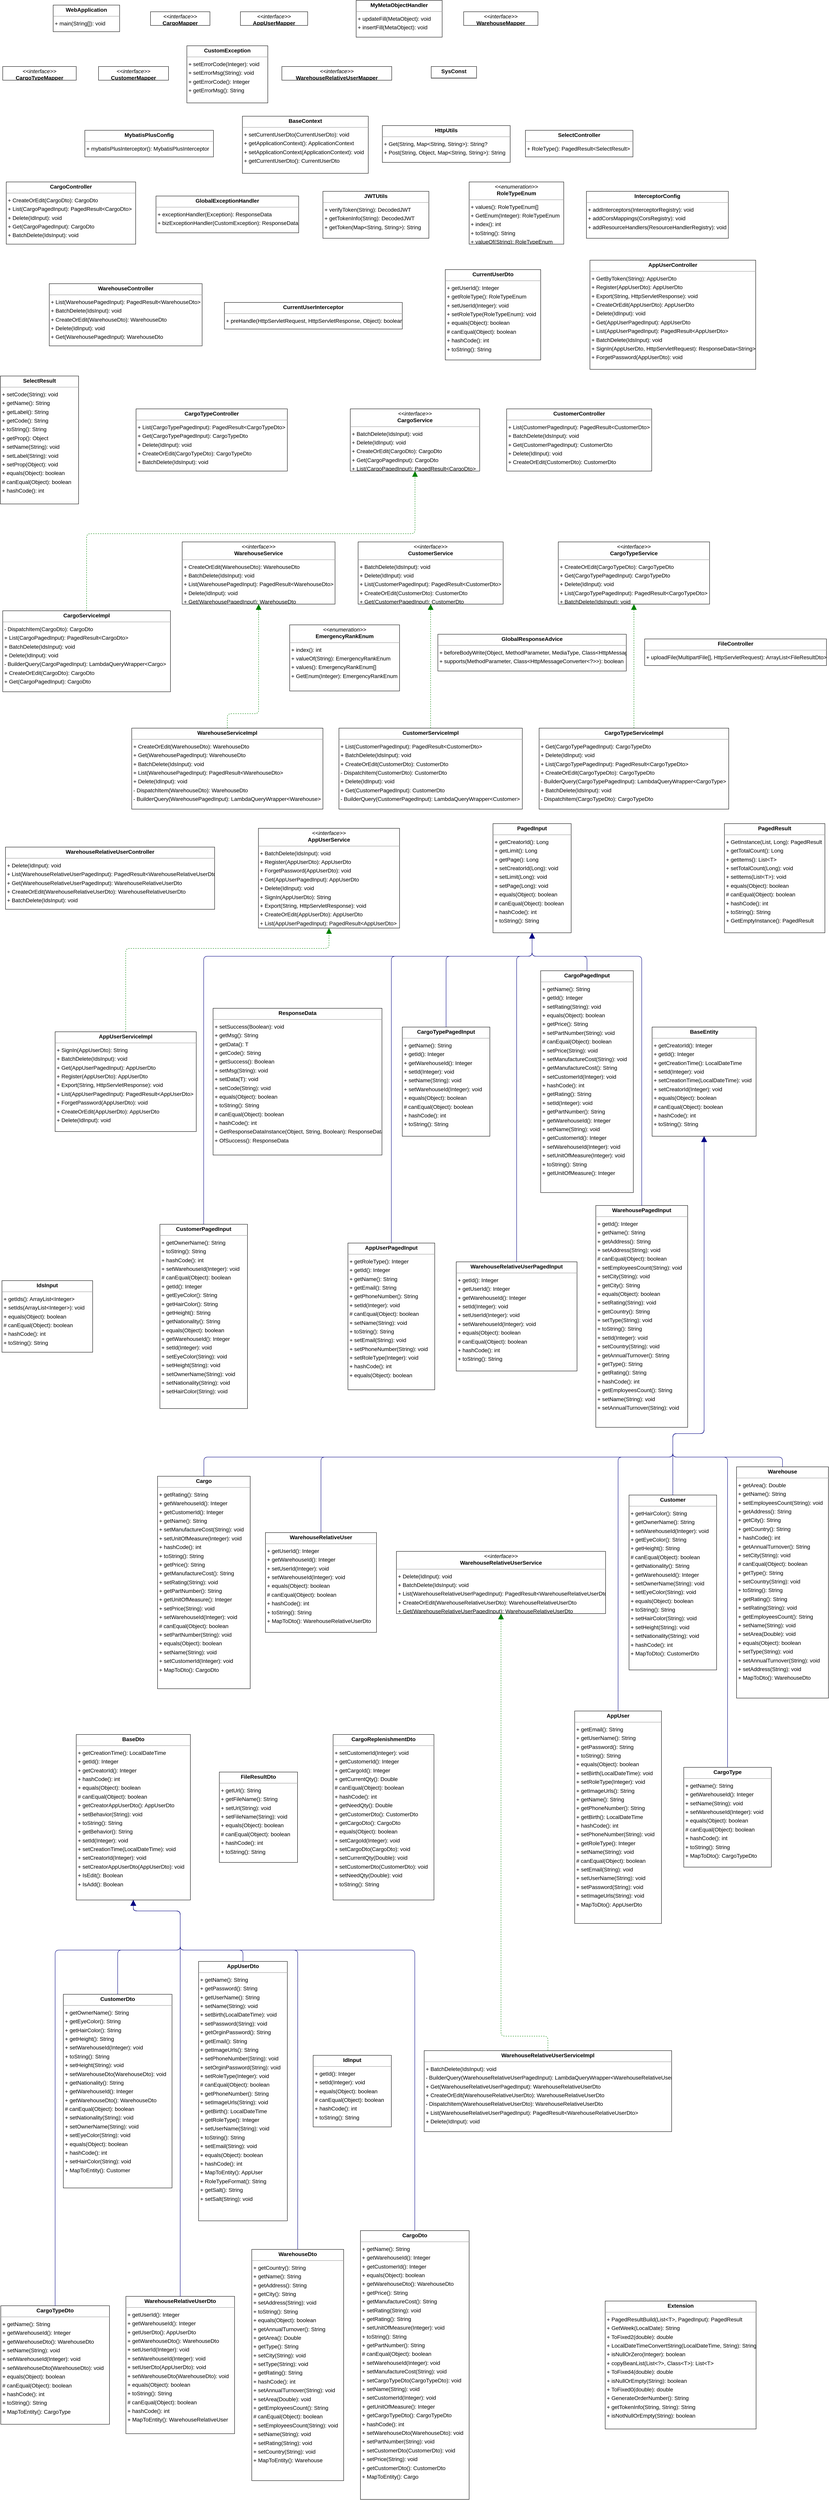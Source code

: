 <mxGraphModel dx="0" dy="0" grid="1" gridSize="10" guides="1" tooltips="1" connect="1" arrows="1" fold="1" page="0" pageScale="1" background="none" math="0" shadow="0">
  <root>
    <mxCell id="0" />
    <mxCell id="1" parent="0" />
    <mxCell id="node48" parent="1" vertex="1" value="&lt;p style=&quot;margin:0px;margin-top:4px;text-align:center;&quot;&gt;&lt;b&gt;AppUser&lt;/b&gt;&lt;/p&gt;&lt;hr size=&quot;1&quot;/&gt;&lt;p style=&quot;margin:0 0 0 4px;line-height:1.6;&quot;&gt;+ getEmail(): String&lt;br/&gt;+ getUserName(): String&lt;br/&gt;+ getPassword(): String&lt;br/&gt;+ toString(): String&lt;br/&gt;+ equals(Object): boolean&lt;br/&gt;+ setBirth(LocalDateTime): void&lt;br/&gt;+ setRoleType(Integer): void&lt;br/&gt;+ getImageUrls(): String&lt;br/&gt;+ getName(): String&lt;br/&gt;+ getPhoneNumber(): String&lt;br/&gt;+ getBirth(): LocalDateTime&lt;br/&gt;+ hashCode(): int&lt;br/&gt;+ setPhoneNumber(String): void&lt;br/&gt;+ getRoleType(): Integer&lt;br/&gt;+ setName(String): void&lt;br/&gt;# canEqual(Object): boolean&lt;br/&gt;+ setEmail(String): void&lt;br/&gt;+ setUserName(String): void&lt;br/&gt;+ setPassword(String): void&lt;br/&gt;+ setImageUrls(String): void&lt;br/&gt;+ MapToDto(): AppUserDto&lt;/p&gt;" style="verticalAlign=top;align=left;overflow=fill;fontSize=14;fontFamily=Helvetica;html=1;rounded=0;shadow=0;comic=0;labelBackgroundColor=none;strokeWidth=1;">
      <mxGeometry x="1152" y="3884" width="222" height="543" as="geometry" />
    </mxCell>
    <mxCell id="node2" parent="1" vertex="1" value="&lt;p style=&quot;margin:0px;margin-top:4px;text-align:center;&quot;&gt;&lt;b&gt;AppUserController&lt;/b&gt;&lt;/p&gt;&lt;hr size=&quot;1&quot;/&gt;&lt;p style=&quot;margin:0 0 0 4px;line-height:1.6;&quot;&gt;+ GetByToken(String): AppUserDto&lt;br/&gt;+ Register(AppUserDto): AppUserDto&lt;br/&gt;+ Export(String, HttpServletResponse): void&lt;br/&gt;+ CreateOrEdit(AppUserDto): AppUserDto&lt;br/&gt;+ Delete(IdInput): void&lt;br/&gt;+ Get(AppUserPagedInput): AppUserDto&lt;br/&gt;+ List(AppUserPagedInput): PagedResult&amp;lt;AppUserDto&amp;gt;&lt;br/&gt;+ BatchDelete(IdsInput): void&lt;br/&gt;+ SignIn(AppUserDto, HttpServletRequest): ResponseData&amp;lt;String&amp;gt;&lt;br/&gt;+ ForgetPassword(AppUserDto): void&lt;/p&gt;" style="verticalAlign=top;align=left;overflow=fill;fontSize=14;fontFamily=Helvetica;html=1;rounded=0;shadow=0;comic=0;labelBackgroundColor=none;strokeWidth=1;">
      <mxGeometry x="1191" y="176" width="424" height="279" as="geometry" />
    </mxCell>
    <mxCell id="node40" parent="1" vertex="1" value="&lt;p style=&quot;margin:0px;margin-top:4px;text-align:center;&quot;&gt;&lt;b&gt;AppUserDto&lt;/b&gt;&lt;/p&gt;&lt;hr size=&quot;1&quot;/&gt;&lt;p style=&quot;margin:0 0 0 4px;line-height:1.6;&quot;&gt;+ getName(): String&lt;br/&gt;+ getPassword(): String&lt;br/&gt;+ getUserName(): String&lt;br/&gt;+ setName(String): void&lt;br/&gt;+ setBirth(LocalDateTime): void&lt;br/&gt;+ setPassword(String): void&lt;br/&gt;+ getOrginPassword(): String&lt;br/&gt;+ getEmail(): String&lt;br/&gt;+ getImageUrls(): String&lt;br/&gt;+ setPhoneNumber(String): void&lt;br/&gt;+ setOrginPassword(String): void&lt;br/&gt;+ setRoleType(Integer): void&lt;br/&gt;# canEqual(Object): boolean&lt;br/&gt;+ getPhoneNumber(): String&lt;br/&gt;+ setImageUrls(String): void&lt;br/&gt;+ getBirth(): LocalDateTime&lt;br/&gt;+ getRoleType(): Integer&lt;br/&gt;+ setUserName(String): void&lt;br/&gt;+ toString(): String&lt;br/&gt;+ setEmail(String): void&lt;br/&gt;+ equals(Object): boolean&lt;br/&gt;+ hashCode(): int&lt;br/&gt;+ MapToEntity(): AppUser&lt;br/&gt;+ RoleTypeFormat(): String&lt;br/&gt;+ getSalt(): String&lt;br/&gt;+ setSalt(String): void&lt;/p&gt;" style="verticalAlign=top;align=left;overflow=fill;fontSize=14;fontFamily=Helvetica;html=1;rounded=0;shadow=0;comic=0;labelBackgroundColor=none;strokeWidth=1;">
      <mxGeometry x="190" y="4524" width="227" height="663" as="geometry" />
    </mxCell>
    <mxCell id="node35" parent="1" vertex="1" value="&lt;p style=&quot;margin:0px;margin-top:4px;text-align:center;&quot;&gt;&lt;i&gt;&amp;lt;&amp;lt;interface&amp;gt;&amp;gt;&lt;/i&gt;&lt;br/&gt;&lt;b&gt;AppUserMapper&lt;/b&gt;&lt;/p&gt;&lt;hr size=&quot;1&quot;/&gt;" style="verticalAlign=top;align=left;overflow=fill;fontSize=14;fontFamily=Helvetica;html=1;rounded=0;shadow=0;comic=0;labelBackgroundColor=none;strokeWidth=1;">
      <mxGeometry x="297" y="-459" width="172" height="35" as="geometry" />
    </mxCell>
    <mxCell id="node32" parent="1" vertex="1" value="&lt;p style=&quot;margin:0px;margin-top:4px;text-align:center;&quot;&gt;&lt;b&gt;AppUserPagedInput&lt;/b&gt;&lt;/p&gt;&lt;hr size=&quot;1&quot;/&gt;&lt;p style=&quot;margin:0 0 0 4px;line-height:1.6;&quot;&gt;+ getRoleType(): Integer&lt;br/&gt;+ getId(): Integer&lt;br/&gt;+ getName(): String&lt;br/&gt;+ getEmail(): String&lt;br/&gt;+ getPhoneNumber(): String&lt;br/&gt;+ setId(Integer): void&lt;br/&gt;# canEqual(Object): boolean&lt;br/&gt;+ setName(String): void&lt;br/&gt;+ toString(): String&lt;br/&gt;+ setEmail(String): void&lt;br/&gt;+ setPhoneNumber(String): void&lt;br/&gt;+ setRoleType(Integer): void&lt;br/&gt;+ hashCode(): int&lt;br/&gt;+ equals(Object): boolean&lt;/p&gt;" style="verticalAlign=top;align=left;overflow=fill;fontSize=14;fontFamily=Helvetica;html=1;rounded=0;shadow=0;comic=0;labelBackgroundColor=none;strokeWidth=1;">
      <mxGeometry x="572" y="2688" width="222" height="375" as="geometry" />
    </mxCell>
    <mxCell id="node36" parent="1" vertex="1" value="&lt;p style=&quot;margin:0px;margin-top:4px;text-align:center;&quot;&gt;&lt;i&gt;&amp;lt;&amp;lt;interface&amp;gt;&amp;gt;&lt;/i&gt;&lt;br/&gt;&lt;b&gt;AppUserService&lt;/b&gt;&lt;/p&gt;&lt;hr size=&quot;1&quot;/&gt;&lt;p style=&quot;margin:0 0 0 4px;line-height:1.6;&quot;&gt;+ BatchDelete(IdsInput): void&lt;br/&gt;+ Register(AppUserDto): AppUserDto&lt;br/&gt;+ ForgetPassword(AppUserDto): void&lt;br/&gt;+ Get(AppUserPagedInput): AppUserDto&lt;br/&gt;+ Delete(IdInput): void&lt;br/&gt;+ SignIn(AppUserDto): String&lt;br/&gt;+ Export(String, HttpServletResponse): void&lt;br/&gt;+ CreateOrEdit(AppUserDto): AppUserDto&lt;br/&gt;+ List(AppUserPagedInput): PagedResult&amp;lt;AppUserDto&amp;gt;&lt;/p&gt;" style="verticalAlign=top;align=left;overflow=fill;fontSize=14;fontFamily=Helvetica;html=1;rounded=0;shadow=0;comic=0;labelBackgroundColor=none;strokeWidth=1;">
      <mxGeometry x="343" y="1628" width="361" height="255" as="geometry" />
    </mxCell>
    <mxCell id="node51" parent="1" vertex="1" value="&lt;p style=&quot;margin:0px;margin-top:4px;text-align:center;&quot;&gt;&lt;b&gt;AppUserServiceImpl&lt;/b&gt;&lt;/p&gt;&lt;hr size=&quot;1&quot;/&gt;&lt;p style=&quot;margin:0 0 0 4px;line-height:1.6;&quot;&gt;+ SignIn(AppUserDto): String&lt;br/&gt;+ BatchDelete(IdsInput): void&lt;br/&gt;+ Get(AppUserPagedInput): AppUserDto&lt;br/&gt;+ Register(AppUserDto): AppUserDto&lt;br/&gt;+ Export(String, HttpServletResponse): void&lt;br/&gt;+ List(AppUserPagedInput): PagedResult&amp;lt;AppUserDto&amp;gt;&lt;br/&gt;+ ForgetPassword(AppUserDto): void&lt;br/&gt;+ CreateOrEdit(AppUserDto): AppUserDto&lt;br/&gt;+ Delete(IdInput): void&lt;/p&gt;" style="verticalAlign=top;align=left;overflow=fill;fontSize=14;fontFamily=Helvetica;html=1;rounded=0;shadow=0;comic=0;labelBackgroundColor=none;strokeWidth=1;">
      <mxGeometry x="-177" y="2148" width="361" height="255" as="geometry" />
    </mxCell>
    <mxCell id="node47" parent="1" vertex="1" value="&lt;p style=&quot;margin:0px;margin-top:4px;text-align:center;&quot;&gt;&lt;b&gt;BaseContext&lt;/b&gt;&lt;/p&gt;&lt;hr size=&quot;1&quot;/&gt;&lt;p style=&quot;margin:0 0 0 4px;line-height:1.6;&quot;&gt;+ setCurrentUserDto(CurrentUserDto): void&lt;br/&gt;+ getApplicationContext(): ApplicationContext&lt;br/&gt;+ setApplicationContext(ApplicationContext): void&lt;br/&gt;+ getCurrentUserDto(): CurrentUserDto&lt;/p&gt;" style="verticalAlign=top;align=left;overflow=fill;fontSize=14;fontFamily=Helvetica;html=1;rounded=0;shadow=0;comic=0;labelBackgroundColor=none;strokeWidth=1;">
      <mxGeometry x="302" y="-192" width="322" height="146" as="geometry" />
    </mxCell>
    <mxCell id="node7" parent="1" vertex="1" value="&lt;p style=&quot;margin:0px;margin-top:4px;text-align:center;&quot;&gt;&lt;b&gt;BaseDto&lt;/b&gt;&lt;/p&gt;&lt;hr size=&quot;1&quot;/&gt;&lt;p style=&quot;margin:0 0 0 4px;line-height:1.6;&quot;&gt;+ getCreationTime(): LocalDateTime&lt;br/&gt;+ getId(): Integer&lt;br/&gt;+ getCreatorId(): Integer&lt;br/&gt;+ hashCode(): int&lt;br/&gt;+ equals(Object): boolean&lt;br/&gt;# canEqual(Object): boolean&lt;br/&gt;+ getCreatorAppUserDto(): AppUserDto&lt;br/&gt;+ setBehavior(String): void&lt;br/&gt;+ toString(): String&lt;br/&gt;+ getBehavior(): String&lt;br/&gt;+ setId(Integer): void&lt;br/&gt;+ setCreationTime(LocalDateTime): void&lt;br/&gt;+ setCreatorId(Integer): void&lt;br/&gt;+ setCreatorAppUserDto(AppUserDto): void&lt;br/&gt;+ IsEdit(): Boolean&lt;br/&gt;+ IsAdd(): Boolean&lt;/p&gt;" style="verticalAlign=top;align=left;overflow=fill;fontSize=14;fontFamily=Helvetica;html=1;rounded=0;shadow=0;comic=0;labelBackgroundColor=none;strokeWidth=1;">
      <mxGeometry x="-123" y="3944" width="292" height="423" as="geometry" />
    </mxCell>
    <mxCell id="node29" parent="1" vertex="1" value="&lt;p style=&quot;margin:0px;margin-top:4px;text-align:center;&quot;&gt;&lt;b&gt;BaseEntity&lt;/b&gt;&lt;/p&gt;&lt;hr size=&quot;1&quot;/&gt;&lt;p style=&quot;margin:0 0 0 4px;line-height:1.6;&quot;&gt;+ getCreatorId(): Integer&lt;br/&gt;+ getId(): Integer&lt;br/&gt;+ getCreationTime(): LocalDateTime&lt;br/&gt;+ setId(Integer): void&lt;br/&gt;+ setCreationTime(LocalDateTime): void&lt;br/&gt;+ setCreatorId(Integer): void&lt;br/&gt;+ equals(Object): boolean&lt;br/&gt;# canEqual(Object): boolean&lt;br/&gt;+ hashCode(): int&lt;br/&gt;+ toString(): String&lt;/p&gt;" style="verticalAlign=top;align=left;overflow=fill;fontSize=14;fontFamily=Helvetica;html=1;rounded=0;shadow=0;comic=0;labelBackgroundColor=none;strokeWidth=1;">
      <mxGeometry x="1350" y="2136" width="266" height="279" as="geometry" />
    </mxCell>
    <mxCell id="node69" parent="1" vertex="1" value="&lt;p style=&quot;margin:0px;margin-top:4px;text-align:center;&quot;&gt;&lt;b&gt;Cargo&lt;/b&gt;&lt;/p&gt;&lt;hr size=&quot;1&quot;/&gt;&lt;p style=&quot;margin:0 0 0 4px;line-height:1.6;&quot;&gt;+ getRating(): String&lt;br/&gt;+ getWarehouseId(): Integer&lt;br/&gt;+ getCustomerId(): Integer&lt;br/&gt;+ getName(): String&lt;br/&gt;+ setManufactureCost(String): void&lt;br/&gt;+ setUnitOfMeasure(Integer): void&lt;br/&gt;+ hashCode(): int&lt;br/&gt;+ toString(): String&lt;br/&gt;+ getPrice(): String&lt;br/&gt;+ getManufactureCost(): String&lt;br/&gt;+ setRating(String): void&lt;br/&gt;+ getPartNumber(): String&lt;br/&gt;+ getUnitOfMeasure(): Integer&lt;br/&gt;+ setPrice(String): void&lt;br/&gt;+ setWarehouseId(Integer): void&lt;br/&gt;# canEqual(Object): boolean&lt;br/&gt;+ setPartNumber(String): void&lt;br/&gt;+ equals(Object): boolean&lt;br/&gt;+ setName(String): void&lt;br/&gt;+ setCustomerId(Integer): void&lt;br/&gt;+ MapToDto(): CargoDto&lt;/p&gt;" style="verticalAlign=top;align=left;overflow=fill;fontSize=14;fontFamily=Helvetica;html=1;rounded=0;shadow=0;comic=0;labelBackgroundColor=none;strokeWidth=1;">
      <mxGeometry x="85" y="3284" width="237" height="543" as="geometry" />
    </mxCell>
    <mxCell id="node65" parent="1" vertex="1" value="&lt;p style=&quot;margin:0px;margin-top:4px;text-align:center;&quot;&gt;&lt;b&gt;CargoController&lt;/b&gt;&lt;/p&gt;&lt;hr size=&quot;1&quot;/&gt;&lt;p style=&quot;margin:0 0 0 4px;line-height:1.6;&quot;&gt;+ CreateOrEdit(CargoDto): CargoDto&lt;br/&gt;+ List(CargoPagedInput): PagedResult&amp;lt;CargoDto&amp;gt;&lt;br/&gt;+ Delete(IdInput): void&lt;br/&gt;+ Get(CargoPagedInput): CargoDto&lt;br/&gt;+ BatchDelete(IdsInput): void&lt;/p&gt;" style="verticalAlign=top;align=left;overflow=fill;fontSize=14;fontFamily=Helvetica;html=1;rounded=0;shadow=0;comic=0;labelBackgroundColor=none;strokeWidth=1;">
      <mxGeometry x="-302" y="-24" width="331" height="159" as="geometry" />
    </mxCell>
    <mxCell id="node57" parent="1" vertex="1" value="&lt;p style=&quot;margin:0px;margin-top:4px;text-align:center;&quot;&gt;&lt;b&gt;CargoDto&lt;/b&gt;&lt;/p&gt;&lt;hr size=&quot;1&quot;/&gt;&lt;p style=&quot;margin:0 0 0 4px;line-height:1.6;&quot;&gt;+ getName(): String&lt;br/&gt;+ getWarehouseId(): Integer&lt;br/&gt;+ getCustomerId(): Integer&lt;br/&gt;+ equals(Object): boolean&lt;br/&gt;+ getWarehouseDto(): WarehouseDto&lt;br/&gt;+ getPrice(): String&lt;br/&gt;+ getManufactureCost(): String&lt;br/&gt;+ setRating(String): void&lt;br/&gt;+ getRating(): String&lt;br/&gt;+ setUnitOfMeasure(Integer): void&lt;br/&gt;+ toString(): String&lt;br/&gt;+ getPartNumber(): String&lt;br/&gt;# canEqual(Object): boolean&lt;br/&gt;+ setWarehouseId(Integer): void&lt;br/&gt;+ setManufactureCost(String): void&lt;br/&gt;+ setCargoTypeDto(CargoTypeDto): void&lt;br/&gt;+ setName(String): void&lt;br/&gt;+ setCustomerId(Integer): void&lt;br/&gt;+ getUnitOfMeasure(): Integer&lt;br/&gt;+ getCargoTypeDto(): CargoTypeDto&lt;br/&gt;+ hashCode(): int&lt;br/&gt;+ setWarehouseDto(WarehouseDto): void&lt;br/&gt;+ setPartNumber(String): void&lt;br/&gt;+ setCustomerDto(CustomerDto): void&lt;br/&gt;+ setPrice(String): void&lt;br/&gt;+ getCustomerDto(): CustomerDto&lt;br/&gt;+ MapToEntity(): Cargo&lt;/p&gt;" style="verticalAlign=top;align=left;overflow=fill;fontSize=14;fontFamily=Helvetica;html=1;rounded=0;shadow=0;comic=0;labelBackgroundColor=none;strokeWidth=1;">
      <mxGeometry x="604" y="5212" width="278" height="687" as="geometry" />
    </mxCell>
    <mxCell id="node56" parent="1" vertex="1" value="&lt;p style=&quot;margin:0px;margin-top:4px;text-align:center;&quot;&gt;&lt;i&gt;&amp;lt;&amp;lt;interface&amp;gt;&amp;gt;&lt;/i&gt;&lt;br/&gt;&lt;b&gt;CargoMapper&lt;/b&gt;&lt;/p&gt;&lt;hr size=&quot;1&quot;/&gt;" style="verticalAlign=top;align=left;overflow=fill;fontSize=14;fontFamily=Helvetica;html=1;rounded=0;shadow=0;comic=0;labelBackgroundColor=none;strokeWidth=1;">
      <mxGeometry x="67" y="-459" width="152" height="35" as="geometry" />
    </mxCell>
    <mxCell id="node52" parent="1" vertex="1" value="&lt;p style=&quot;margin:0px;margin-top:4px;text-align:center;&quot;&gt;&lt;b&gt;CargoPagedInput&lt;/b&gt;&lt;/p&gt;&lt;hr size=&quot;1&quot;/&gt;&lt;p style=&quot;margin:0 0 0 4px;line-height:1.6;&quot;&gt;+ getName(): String&lt;br/&gt;+ getId(): Integer&lt;br/&gt;+ setRating(String): void&lt;br/&gt;+ equals(Object): boolean&lt;br/&gt;+ getPrice(): String&lt;br/&gt;+ setPartNumber(String): void&lt;br/&gt;# canEqual(Object): boolean&lt;br/&gt;+ setPrice(String): void&lt;br/&gt;+ setManufactureCost(String): void&lt;br/&gt;+ getManufactureCost(): String&lt;br/&gt;+ setCustomerId(Integer): void&lt;br/&gt;+ hashCode(): int&lt;br/&gt;+ getRating(): String&lt;br/&gt;+ setId(Integer): void&lt;br/&gt;+ getPartNumber(): String&lt;br/&gt;+ getWarehouseId(): Integer&lt;br/&gt;+ setName(String): void&lt;br/&gt;+ getCustomerId(): Integer&lt;br/&gt;+ setWarehouseId(Integer): void&lt;br/&gt;+ setUnitOfMeasure(Integer): void&lt;br/&gt;+ toString(): String&lt;br/&gt;+ getUnitOfMeasure(): Integer&lt;/p&gt;" style="verticalAlign=top;align=left;overflow=fill;fontSize=14;fontFamily=Helvetica;html=1;rounded=0;shadow=0;comic=0;labelBackgroundColor=none;strokeWidth=1;">
      <mxGeometry x="1065" y="1992" width="237" height="567" as="geometry" />
    </mxCell>
    <mxCell id="node38" parent="1" vertex="1" value="&lt;p style=&quot;margin:0px;margin-top:4px;text-align:center;&quot;&gt;&lt;b&gt;CargoReplenishmentDto&lt;/b&gt;&lt;/p&gt;&lt;hr size=&quot;1&quot;/&gt;&lt;p style=&quot;margin:0 0 0 4px;line-height:1.6;&quot;&gt;+ setCustomerId(Integer): void&lt;br/&gt;+ getCustomerId(): Integer&lt;br/&gt;+ getCargoId(): Integer&lt;br/&gt;+ getCurrentQty(): Double&lt;br/&gt;# canEqual(Object): boolean&lt;br/&gt;+ hashCode(): int&lt;br/&gt;+ getNeedQty(): Double&lt;br/&gt;+ getCustomerDto(): CustomerDto&lt;br/&gt;+ getCargoDto(): CargoDto&lt;br/&gt;+ equals(Object): boolean&lt;br/&gt;+ setCargoId(Integer): void&lt;br/&gt;+ setCargoDto(CargoDto): void&lt;br/&gt;+ setCurrentQty(Double): void&lt;br/&gt;+ setCustomerDto(CustomerDto): void&lt;br/&gt;+ setNeedQty(Double): void&lt;br/&gt;+ toString(): String&lt;/p&gt;" style="verticalAlign=top;align=left;overflow=fill;fontSize=14;fontFamily=Helvetica;html=1;rounded=0;shadow=0;comic=0;labelBackgroundColor=none;strokeWidth=1;">
      <mxGeometry x="534" y="3944" width="258" height="423" as="geometry" />
    </mxCell>
    <mxCell id="node24" parent="1" vertex="1" value="&lt;p style=&quot;margin:0px;margin-top:4px;text-align:center;&quot;&gt;&lt;i&gt;&amp;lt;&amp;lt;interface&amp;gt;&amp;gt;&lt;/i&gt;&lt;br/&gt;&lt;b&gt;CargoService&lt;/b&gt;&lt;/p&gt;&lt;hr size=&quot;1&quot;/&gt;&lt;p style=&quot;margin:0 0 0 4px;line-height:1.6;&quot;&gt;+ BatchDelete(IdsInput): void&lt;br/&gt;+ Delete(IdInput): void&lt;br/&gt;+ CreateOrEdit(CargoDto): CargoDto&lt;br/&gt;+ Get(CargoPagedInput): CargoDto&lt;br/&gt;+ List(CargoPagedInput): PagedResult&amp;lt;CargoDto&amp;gt;&lt;/p&gt;" style="verticalAlign=top;align=left;overflow=fill;fontSize=14;fontFamily=Helvetica;html=1;rounded=0;shadow=0;comic=0;labelBackgroundColor=none;strokeWidth=1;">
      <mxGeometry x="578" y="556" width="331" height="159" as="geometry" />
    </mxCell>
    <mxCell id="node31" parent="1" vertex="1" value="&lt;p style=&quot;margin:0px;margin-top:4px;text-align:center;&quot;&gt;&lt;b&gt;CargoServiceImpl&lt;/b&gt;&lt;/p&gt;&lt;hr size=&quot;1&quot;/&gt;&lt;p style=&quot;margin:0 0 0 4px;line-height:1.6;&quot;&gt;- DispatchItem(CargoDto): CargoDto&lt;br/&gt;+ List(CargoPagedInput): PagedResult&amp;lt;CargoDto&amp;gt;&lt;br/&gt;+ BatchDelete(IdsInput): void&lt;br/&gt;+ Delete(IdInput): void&lt;br/&gt;- BuilderQuery(CargoPagedInput): LambdaQueryWrapper&amp;lt;Cargo&amp;gt;&lt;br/&gt;+ CreateOrEdit(CargoDto): CargoDto&lt;br/&gt;+ Get(CargoPagedInput): CargoDto&lt;/p&gt;" style="verticalAlign=top;align=left;overflow=fill;fontSize=14;fontFamily=Helvetica;html=1;rounded=0;shadow=0;comic=0;labelBackgroundColor=none;strokeWidth=1;">
      <mxGeometry x="-311" y="1072" width="429" height="207" as="geometry" />
    </mxCell>
    <mxCell id="node6" parent="1" vertex="1" value="&lt;p style=&quot;margin:0px;margin-top:4px;text-align:center;&quot;&gt;&lt;b&gt;CargoType&lt;/b&gt;&lt;/p&gt;&lt;hr size=&quot;1&quot;/&gt;&lt;p style=&quot;margin:0 0 0 4px;line-height:1.6;&quot;&gt;+ getName(): String&lt;br/&gt;+ getWarehouseId(): Integer&lt;br/&gt;+ setName(String): void&lt;br/&gt;+ setWarehouseId(Integer): void&lt;br/&gt;+ equals(Object): boolean&lt;br/&gt;# canEqual(Object): boolean&lt;br/&gt;+ hashCode(): int&lt;br/&gt;+ toString(): String&lt;br/&gt;+ MapToDto(): CargoTypeDto&lt;/p&gt;" style="verticalAlign=top;align=left;overflow=fill;fontSize=14;fontFamily=Helvetica;html=1;rounded=0;shadow=0;comic=0;labelBackgroundColor=none;strokeWidth=1;">
      <mxGeometry x="1431" y="4028" width="224" height="255" as="geometry" />
    </mxCell>
    <mxCell id="node62" parent="1" vertex="1" value="&lt;p style=&quot;margin:0px;margin-top:4px;text-align:center;&quot;&gt;&lt;b&gt;CargoTypeController&lt;/b&gt;&lt;/p&gt;&lt;hr size=&quot;1&quot;/&gt;&lt;p style=&quot;margin:0 0 0 4px;line-height:1.6;&quot;&gt;+ List(CargoTypePagedInput): PagedResult&amp;lt;CargoTypeDto&amp;gt;&lt;br/&gt;+ Get(CargoTypePagedInput): CargoTypeDto&lt;br/&gt;+ Delete(IdInput): void&lt;br/&gt;+ CreateOrEdit(CargoTypeDto): CargoTypeDto&lt;br/&gt;+ BatchDelete(IdsInput): void&lt;/p&gt;" style="verticalAlign=top;align=left;overflow=fill;fontSize=14;fontFamily=Helvetica;html=1;rounded=0;shadow=0;comic=0;labelBackgroundColor=none;strokeWidth=1;">
      <mxGeometry x="30" y="556" width="387" height="159" as="geometry" />
    </mxCell>
    <mxCell id="node61" parent="1" vertex="1" value="&lt;p style=&quot;margin:0px;margin-top:4px;text-align:center;&quot;&gt;&lt;b&gt;CargoTypeDto&lt;/b&gt;&lt;/p&gt;&lt;hr size=&quot;1&quot;/&gt;&lt;p style=&quot;margin:0 0 0 4px;line-height:1.6;&quot;&gt;+ getName(): String&lt;br/&gt;+ getWarehouseId(): Integer&lt;br/&gt;+ getWarehouseDto(): WarehouseDto&lt;br/&gt;+ setName(String): void&lt;br/&gt;+ setWarehouseId(Integer): void&lt;br/&gt;+ setWarehouseDto(WarehouseDto): void&lt;br/&gt;+ equals(Object): boolean&lt;br/&gt;# canEqual(Object): boolean&lt;br/&gt;+ hashCode(): int&lt;br/&gt;+ toString(): String&lt;br/&gt;+ MapToEntity(): CargoType&lt;/p&gt;" style="verticalAlign=top;align=left;overflow=fill;fontSize=14;fontFamily=Helvetica;html=1;rounded=0;shadow=0;comic=0;labelBackgroundColor=none;strokeWidth=1;">
      <mxGeometry x="-316" y="5404" width="278" height="303" as="geometry" />
    </mxCell>
    <mxCell id="node60" parent="1" vertex="1" value="&lt;p style=&quot;margin:0px;margin-top:4px;text-align:center;&quot;&gt;&lt;i&gt;&amp;lt;&amp;lt;interface&amp;gt;&amp;gt;&lt;/i&gt;&lt;br/&gt;&lt;b&gt;CargoTypeMapper&lt;/b&gt;&lt;/p&gt;&lt;hr size=&quot;1&quot;/&gt;" style="verticalAlign=top;align=left;overflow=fill;fontSize=14;fontFamily=Helvetica;html=1;rounded=0;shadow=0;comic=0;labelBackgroundColor=none;strokeWidth=1;">
      <mxGeometry x="-311" y="-319" width="188" height="35" as="geometry" />
    </mxCell>
    <mxCell id="node33" parent="1" vertex="1" value="&lt;p style=&quot;margin:0px;margin-top:4px;text-align:center;&quot;&gt;&lt;b&gt;CargoTypePagedInput&lt;/b&gt;&lt;/p&gt;&lt;hr size=&quot;1&quot;/&gt;&lt;p style=&quot;margin:0 0 0 4px;line-height:1.6;&quot;&gt;+ getName(): String&lt;br/&gt;+ getId(): Integer&lt;br/&gt;+ getWarehouseId(): Integer&lt;br/&gt;+ setId(Integer): void&lt;br/&gt;+ setName(String): void&lt;br/&gt;+ setWarehouseId(Integer): void&lt;br/&gt;+ equals(Object): boolean&lt;br/&gt;# canEqual(Object): boolean&lt;br/&gt;+ hashCode(): int&lt;br/&gt;+ toString(): String&lt;/p&gt;" style="verticalAlign=top;align=left;overflow=fill;fontSize=14;fontFamily=Helvetica;html=1;rounded=0;shadow=0;comic=0;labelBackgroundColor=none;strokeWidth=1;">
      <mxGeometry x="711" y="2136" width="224" height="279" as="geometry" />
    </mxCell>
    <mxCell id="node15" parent="1" vertex="1" value="&lt;p style=&quot;margin:0px;margin-top:4px;text-align:center;&quot;&gt;&lt;i&gt;&amp;lt;&amp;lt;interface&amp;gt;&amp;gt;&lt;/i&gt;&lt;br/&gt;&lt;b&gt;CargoTypeService&lt;/b&gt;&lt;/p&gt;&lt;hr size=&quot;1&quot;/&gt;&lt;p style=&quot;margin:0 0 0 4px;line-height:1.6;&quot;&gt;+ CreateOrEdit(CargoTypeDto): CargoTypeDto&lt;br/&gt;+ Get(CargoTypePagedInput): CargoTypeDto&lt;br/&gt;+ Delete(IdInput): void&lt;br/&gt;+ List(CargoTypePagedInput): PagedResult&amp;lt;CargoTypeDto&amp;gt;&lt;br/&gt;+ BatchDelete(IdsInput): void&lt;/p&gt;" style="verticalAlign=top;align=left;overflow=fill;fontSize=14;fontFamily=Helvetica;html=1;rounded=0;shadow=0;comic=0;labelBackgroundColor=none;strokeWidth=1;">
      <mxGeometry x="1110" y="896" width="387" height="159" as="geometry" />
    </mxCell>
    <mxCell id="node54" parent="1" vertex="1" value="&lt;p style=&quot;margin:0px;margin-top:4px;text-align:center;&quot;&gt;&lt;b&gt;CargoTypeServiceImpl&lt;/b&gt;&lt;/p&gt;&lt;hr size=&quot;1&quot;/&gt;&lt;p style=&quot;margin:0 0 0 4px;line-height:1.6;&quot;&gt;+ Get(CargoTypePagedInput): CargoTypeDto&lt;br/&gt;+ Delete(IdInput): void&lt;br/&gt;+ List(CargoTypePagedInput): PagedResult&amp;lt;CargoTypeDto&amp;gt;&lt;br/&gt;+ CreateOrEdit(CargoTypeDto): CargoTypeDto&lt;br/&gt;- BuilderQuery(CargoTypePagedInput): LambdaQueryWrapper&amp;lt;CargoType&amp;gt;&lt;br/&gt;+ BatchDelete(IdsInput): void&lt;br/&gt;- DispatchItem(CargoTypeDto): CargoTypeDto&lt;/p&gt;" style="verticalAlign=top;align=left;overflow=fill;fontSize=14;fontFamily=Helvetica;html=1;rounded=0;shadow=0;comic=0;labelBackgroundColor=none;strokeWidth=1;">
      <mxGeometry x="1061" y="1372" width="485" height="207" as="geometry" />
    </mxCell>
    <mxCell id="node18" parent="1" vertex="1" value="&lt;p style=&quot;margin:0px;margin-top:4px;text-align:center;&quot;&gt;&lt;b&gt;CurrentUserDto&lt;/b&gt;&lt;/p&gt;&lt;hr size=&quot;1&quot;/&gt;&lt;p style=&quot;margin:0 0 0 4px;line-height:1.6;&quot;&gt;+ getUserId(): Integer&lt;br/&gt;+ getRoleType(): RoleTypeEnum&lt;br/&gt;+ setUserId(Integer): void&lt;br/&gt;+ setRoleType(RoleTypeEnum): void&lt;br/&gt;+ equals(Object): boolean&lt;br/&gt;# canEqual(Object): boolean&lt;br/&gt;+ hashCode(): int&lt;br/&gt;+ toString(): String&lt;/p&gt;" style="verticalAlign=top;align=left;overflow=fill;fontSize=14;fontFamily=Helvetica;html=1;rounded=0;shadow=0;comic=0;labelBackgroundColor=none;strokeWidth=1;">
      <mxGeometry x="821" y="200" width="244" height="231" as="geometry" />
    </mxCell>
    <mxCell id="node37" parent="1" vertex="1" value="&lt;p style=&quot;margin:0px;margin-top:4px;text-align:center;&quot;&gt;&lt;b&gt;CurrentUserInterceptor&lt;/b&gt;&lt;/p&gt;&lt;hr size=&quot;1&quot;/&gt;&lt;p style=&quot;margin:0 0 0 4px;line-height:1.6;&quot;&gt;+ preHandle(HttpServletRequest, HttpServletResponse, Object): boolean&lt;/p&gt;" style="verticalAlign=top;align=left;overflow=fill;fontSize=14;fontFamily=Helvetica;html=1;rounded=0;shadow=0;comic=0;labelBackgroundColor=none;strokeWidth=1;">
      <mxGeometry x="256" y="284" width="455" height="68" as="geometry" />
    </mxCell>
    <mxCell id="node39" parent="1" vertex="1" value="&lt;p style=&quot;margin:0px;margin-top:4px;text-align:center;&quot;&gt;&lt;b&gt;CustomException&lt;/b&gt;&lt;/p&gt;&lt;hr size=&quot;1&quot;/&gt;&lt;p style=&quot;margin:0 0 0 4px;line-height:1.6;&quot;&gt;+ setErrorCode(Integer): void&lt;br/&gt;+ setErrorMsg(String): void&lt;br/&gt;+ getErrorCode(): Integer&lt;br/&gt;+ getErrorMsg(): String&lt;/p&gt;" style="verticalAlign=top;align=left;overflow=fill;fontSize=14;fontFamily=Helvetica;html=1;rounded=0;shadow=0;comic=0;labelBackgroundColor=none;strokeWidth=1;">
      <mxGeometry x="160" y="-372" width="207" height="146" as="geometry" />
    </mxCell>
    <mxCell id="node44" parent="1" vertex="1" value="&lt;p style=&quot;margin:0px;margin-top:4px;text-align:center;&quot;&gt;&lt;b&gt;Customer&lt;/b&gt;&lt;/p&gt;&lt;hr size=&quot;1&quot;/&gt;&lt;p style=&quot;margin:0 0 0 4px;line-height:1.6;&quot;&gt;+ getHairColor(): String&lt;br/&gt;+ getOwnerName(): String&lt;br/&gt;+ setWarehouseId(Integer): void&lt;br/&gt;+ getEyeColor(): String&lt;br/&gt;+ getHeight(): String&lt;br/&gt;# canEqual(Object): boolean&lt;br/&gt;+ getNationality(): String&lt;br/&gt;+ getWarehouseId(): Integer&lt;br/&gt;+ setOwnerName(String): void&lt;br/&gt;+ setEyeColor(String): void&lt;br/&gt;+ equals(Object): boolean&lt;br/&gt;+ toString(): String&lt;br/&gt;+ setHairColor(String): void&lt;br/&gt;+ setHeight(String): void&lt;br/&gt;+ setNationality(String): void&lt;br/&gt;+ hashCode(): int&lt;br/&gt;+ MapToDto(): CustomerDto&lt;/p&gt;" style="verticalAlign=top;align=left;overflow=fill;fontSize=14;fontFamily=Helvetica;html=1;rounded=0;shadow=0;comic=0;labelBackgroundColor=none;strokeWidth=1;">
      <mxGeometry x="1291" y="3332" width="224" height="447" as="geometry" />
    </mxCell>
    <mxCell id="node10" parent="1" vertex="1" value="&lt;p style=&quot;margin:0px;margin-top:4px;text-align:center;&quot;&gt;&lt;b&gt;CustomerController&lt;/b&gt;&lt;/p&gt;&lt;hr size=&quot;1&quot;/&gt;&lt;p style=&quot;margin:0 0 0 4px;line-height:1.6;&quot;&gt;+ List(CustomerPagedInput): PagedResult&amp;lt;CustomerDto&amp;gt;&lt;br/&gt;+ BatchDelete(IdsInput): void&lt;br/&gt;+ Get(CustomerPagedInput): CustomerDto&lt;br/&gt;+ Delete(IdInput): void&lt;br/&gt;+ CreateOrEdit(CustomerDto): CustomerDto&lt;/p&gt;" style="verticalAlign=top;align=left;overflow=fill;fontSize=14;fontFamily=Helvetica;html=1;rounded=0;shadow=0;comic=0;labelBackgroundColor=none;strokeWidth=1;">
      <mxGeometry x="978" y="556" width="371" height="159" as="geometry" />
    </mxCell>
    <mxCell id="node19" parent="1" vertex="1" value="&lt;p style=&quot;margin:0px;margin-top:4px;text-align:center;&quot;&gt;&lt;b&gt;CustomerDto&lt;/b&gt;&lt;/p&gt;&lt;hr size=&quot;1&quot;/&gt;&lt;p style=&quot;margin:0 0 0 4px;line-height:1.6;&quot;&gt;+ getOwnerName(): String&lt;br/&gt;+ getEyeColor(): String&lt;br/&gt;+ getHairColor(): String&lt;br/&gt;+ getHeight(): String&lt;br/&gt;+ setWarehouseId(Integer): void&lt;br/&gt;+ toString(): String&lt;br/&gt;+ setHeight(String): void&lt;br/&gt;+ setWarehouseDto(WarehouseDto): void&lt;br/&gt;+ getNationality(): String&lt;br/&gt;+ getWarehouseId(): Integer&lt;br/&gt;+ getWarehouseDto(): WarehouseDto&lt;br/&gt;# canEqual(Object): boolean&lt;br/&gt;+ setNationality(String): void&lt;br/&gt;+ setOwnerName(String): void&lt;br/&gt;+ setEyeColor(String): void&lt;br/&gt;+ equals(Object): boolean&lt;br/&gt;+ hashCode(): int&lt;br/&gt;+ setHairColor(String): void&lt;br/&gt;+ MapToEntity(): Customer&lt;/p&gt;" style="verticalAlign=top;align=left;overflow=fill;fontSize=14;fontFamily=Helvetica;html=1;rounded=0;shadow=0;comic=0;labelBackgroundColor=none;strokeWidth=1;">
      <mxGeometry x="-156" y="4608" width="278" height="495" as="geometry" />
    </mxCell>
    <mxCell id="node58" parent="1" vertex="1" value="&lt;p style=&quot;margin:0px;margin-top:4px;text-align:center;&quot;&gt;&lt;i&gt;&amp;lt;&amp;lt;interface&amp;gt;&amp;gt;&lt;/i&gt;&lt;br/&gt;&lt;b&gt;CustomerMapper&lt;/b&gt;&lt;/p&gt;&lt;hr size=&quot;1&quot;/&gt;" style="verticalAlign=top;align=left;overflow=fill;fontSize=14;fontFamily=Helvetica;html=1;rounded=0;shadow=0;comic=0;labelBackgroundColor=none;strokeWidth=1;">
      <mxGeometry x="-66" y="-319" width="179" height="35" as="geometry" />
    </mxCell>
    <mxCell id="node12" parent="1" vertex="1" value="&lt;p style=&quot;margin:0px;margin-top:4px;text-align:center;&quot;&gt;&lt;b&gt;CustomerPagedInput&lt;/b&gt;&lt;/p&gt;&lt;hr size=&quot;1&quot;/&gt;&lt;p style=&quot;margin:0 0 0 4px;line-height:1.6;&quot;&gt;+ getOwnerName(): String&lt;br/&gt;+ toString(): String&lt;br/&gt;+ hashCode(): int&lt;br/&gt;+ setWarehouseId(Integer): void&lt;br/&gt;# canEqual(Object): boolean&lt;br/&gt;+ getId(): Integer&lt;br/&gt;+ getEyeColor(): String&lt;br/&gt;+ getHairColor(): String&lt;br/&gt;+ getHeight(): String&lt;br/&gt;+ getNationality(): String&lt;br/&gt;+ equals(Object): boolean&lt;br/&gt;+ getWarehouseId(): Integer&lt;br/&gt;+ setId(Integer): void&lt;br/&gt;+ setEyeColor(String): void&lt;br/&gt;+ setHeight(String): void&lt;br/&gt;+ setOwnerName(String): void&lt;br/&gt;+ setNationality(String): void&lt;br/&gt;+ setHairColor(String): void&lt;/p&gt;" style="verticalAlign=top;align=left;overflow=fill;fontSize=14;fontFamily=Helvetica;html=1;rounded=0;shadow=0;comic=0;labelBackgroundColor=none;strokeWidth=1;">
      <mxGeometry x="91" y="2640" width="224" height="471" as="geometry" />
    </mxCell>
    <mxCell id="node20" parent="1" vertex="1" value="&lt;p style=&quot;margin:0px;margin-top:4px;text-align:center;&quot;&gt;&lt;i&gt;&amp;lt;&amp;lt;interface&amp;gt;&amp;gt;&lt;/i&gt;&lt;br/&gt;&lt;b&gt;CustomerService&lt;/b&gt;&lt;/p&gt;&lt;hr size=&quot;1&quot;/&gt;&lt;p style=&quot;margin:0 0 0 4px;line-height:1.6;&quot;&gt;+ BatchDelete(IdsInput): void&lt;br/&gt;+ Delete(IdInput): void&lt;br/&gt;+ List(CustomerPagedInput): PagedResult&amp;lt;CustomerDto&amp;gt;&lt;br/&gt;+ CreateOrEdit(CustomerDto): CustomerDto&lt;br/&gt;+ Get(CustomerPagedInput): CustomerDto&lt;/p&gt;" style="verticalAlign=top;align=left;overflow=fill;fontSize=14;fontFamily=Helvetica;html=1;rounded=0;shadow=0;comic=0;labelBackgroundColor=none;strokeWidth=1;">
      <mxGeometry x="598" y="896" width="371" height="159" as="geometry" />
    </mxCell>
    <mxCell id="node16" parent="1" vertex="1" value="&lt;p style=&quot;margin:0px;margin-top:4px;text-align:center;&quot;&gt;&lt;b&gt;CustomerServiceImpl&lt;/b&gt;&lt;/p&gt;&lt;hr size=&quot;1&quot;/&gt;&lt;p style=&quot;margin:0 0 0 4px;line-height:1.6;&quot;&gt;+ List(CustomerPagedInput): PagedResult&amp;lt;CustomerDto&amp;gt;&lt;br/&gt;+ BatchDelete(IdsInput): void&lt;br/&gt;+ CreateOrEdit(CustomerDto): CustomerDto&lt;br/&gt;- DispatchItem(CustomerDto): CustomerDto&lt;br/&gt;+ Delete(IdInput): void&lt;br/&gt;+ Get(CustomerPagedInput): CustomerDto&lt;br/&gt;- BuilderQuery(CustomerPagedInput): LambdaQueryWrapper&amp;lt;Customer&amp;gt;&lt;/p&gt;" style="verticalAlign=top;align=left;overflow=fill;fontSize=14;fontFamily=Helvetica;html=1;rounded=0;shadow=0;comic=0;labelBackgroundColor=none;strokeWidth=1;">
      <mxGeometry x="549" y="1372" width="469" height="207" as="geometry" />
    </mxCell>
    <mxCell id="node22" parent="1" vertex="1" value="&lt;p style=&quot;margin:0px;margin-top:4px;text-align:center;&quot;&gt;&lt;i&gt;&amp;lt;&amp;lt;enumeration&amp;gt;&amp;gt;&lt;/i&gt;&lt;br/&gt;&lt;b&gt;EmergencyRankEnum&lt;/b&gt;&lt;/p&gt;&lt;hr size=&quot;1&quot;/&gt;&lt;p style=&quot;margin:0 0 0 4px;line-height:1.6;&quot;&gt;+ index(): int&lt;br/&gt;+ valueOf(String): EmergencyRankEnum&lt;br/&gt;+ values(): EmergencyRankEnum[]&lt;br/&gt;+ GetEnum(Integer): EmergencyRankEnum&lt;/p&gt;" style="verticalAlign=top;align=left;overflow=fill;fontSize=14;fontFamily=Helvetica;html=1;rounded=0;shadow=0;comic=0;labelBackgroundColor=none;strokeWidth=1;">
      <mxGeometry x="423" y="1108" width="281" height="169" as="geometry" />
    </mxCell>
    <mxCell id="node3" parent="1" vertex="1" value="&lt;p style=&quot;margin:0px;margin-top:4px;text-align:center;&quot;&gt;&lt;b&gt;Extension&lt;/b&gt;&lt;/p&gt;&lt;hr size=&quot;1&quot;/&gt;&lt;p style=&quot;margin:0 0 0 4px;line-height:1.6;&quot;&gt;+ PagedResultBuild(List&amp;lt;T&amp;gt;, PagedInput): PagedResult&lt;br/&gt;+ GetWeek(LocalDate): String&lt;br/&gt;+ ToFixed2(double): double&lt;br/&gt;+ LocalDateTimeConvertString(LocalDateTime, String): String&lt;br/&gt;+ isNullOrZero(Integer): boolean&lt;br/&gt;+ copyBeanList(List&amp;lt;?&amp;gt;, Class&amp;lt;T&amp;gt;): List&amp;lt;T&amp;gt;&lt;br/&gt;+ ToFixed4(double): double&lt;br/&gt;+ isNullOrEmpty(String): boolean&lt;br/&gt;+ ToFixed0(double): double&lt;br/&gt;+ GenerateOrderNumber(): String&lt;br/&gt;+ getTokenInfo(String, String): String&lt;br/&gt;+ isNotNullOrEmpty(String): boolean&lt;/p&gt;" style="verticalAlign=top;align=left;overflow=fill;fontSize=14;fontFamily=Helvetica;html=1;rounded=0;shadow=0;comic=0;labelBackgroundColor=none;strokeWidth=1;">
      <mxGeometry x="1230" y="5392" width="386" height="327" as="geometry" />
    </mxCell>
    <mxCell id="node4" parent="1" vertex="1" value="&lt;p style=&quot;margin:0px;margin-top:4px;text-align:center;&quot;&gt;&lt;b&gt;FileController&lt;/b&gt;&lt;/p&gt;&lt;hr size=&quot;1&quot;/&gt;&lt;p style=&quot;margin:0 0 0 4px;line-height:1.6;&quot;&gt;+ uploadFile(MultipartFile[], HttpServletRequest): ArrayList&amp;lt;FileResultDto&amp;gt;&lt;/p&gt;" style="verticalAlign=top;align=left;overflow=fill;fontSize=14;fontFamily=Helvetica;html=1;rounded=0;shadow=0;comic=0;labelBackgroundColor=none;strokeWidth=1;">
      <mxGeometry x="1331" y="1144" width="465" height="68" as="geometry" />
    </mxCell>
    <mxCell id="node42" parent="1" vertex="1" value="&lt;p style=&quot;margin:0px;margin-top:4px;text-align:center;&quot;&gt;&lt;b&gt;FileResultDto&lt;/b&gt;&lt;/p&gt;&lt;hr size=&quot;1&quot;/&gt;&lt;p style=&quot;margin:0 0 0 4px;line-height:1.6;&quot;&gt;+ getUrl(): String&lt;br/&gt;+ getFileName(): String&lt;br/&gt;+ setUrl(String): void&lt;br/&gt;+ setFileName(String): void&lt;br/&gt;+ equals(Object): boolean&lt;br/&gt;# canEqual(Object): boolean&lt;br/&gt;+ hashCode(): int&lt;br/&gt;+ toString(): String&lt;/p&gt;" style="verticalAlign=top;align=left;overflow=fill;fontSize=14;fontFamily=Helvetica;html=1;rounded=0;shadow=0;comic=0;labelBackgroundColor=none;strokeWidth=1;">
      <mxGeometry x="243" y="4040" width="200" height="231" as="geometry" />
    </mxCell>
    <mxCell id="node53" parent="1" vertex="1" value="&lt;p style=&quot;margin:0px;margin-top:4px;text-align:center;&quot;&gt;&lt;b&gt;GlobalExceptionHandler&lt;/b&gt;&lt;/p&gt;&lt;hr size=&quot;1&quot;/&gt;&lt;p style=&quot;margin:0 0 0 4px;line-height:1.6;&quot;&gt;+ exceptionHandler(Exception): ResponseData&lt;br/&gt;+ bizExceptionHandler(CustomException): ResponseData&lt;/p&gt;" style="verticalAlign=top;align=left;overflow=fill;fontSize=14;fontFamily=Helvetica;html=1;rounded=0;shadow=0;comic=0;labelBackgroundColor=none;strokeWidth=1;">
      <mxGeometry x="81" y="12" width="365" height="94" as="geometry" />
    </mxCell>
    <mxCell id="node5" parent="1" vertex="1" value="&lt;p style=&quot;margin:0px;margin-top:4px;text-align:center;&quot;&gt;&lt;b&gt;GlobalResponseAdvice&lt;/b&gt;&lt;/p&gt;&lt;hr size=&quot;1&quot;/&gt;&lt;p style=&quot;margin:0 0 0 4px;line-height:1.6;&quot;&gt;+ beforeBodyWrite(Object, MethodParameter, MediaType, Class&amp;lt;HttpMessageConverter&amp;lt;?&amp;gt;&amp;gt;, ServerHttpRequest, ServerHttpResponse): Object?&lt;br/&gt;+ supports(MethodParameter, Class&amp;lt;HttpMessageConverter&amp;lt;?&amp;gt;&amp;gt;): boolean&lt;/p&gt;" style="verticalAlign=top;align=left;overflow=fill;fontSize=14;fontFamily=Helvetica;html=1;rounded=0;shadow=0;comic=0;labelBackgroundColor=none;strokeWidth=1;">
      <mxGeometry x="802" y="1132" width="482" height="94" as="geometry" />
    </mxCell>
    <mxCell id="node34" parent="1" vertex="1" value="&lt;p style=&quot;margin:0px;margin-top:4px;text-align:center;&quot;&gt;&lt;b&gt;HttpUtils&lt;/b&gt;&lt;/p&gt;&lt;hr size=&quot;1&quot;/&gt;&lt;p style=&quot;margin:0 0 0 4px;line-height:1.6;&quot;&gt;+ Get(String, Map&amp;lt;String, String&amp;gt;): String?&lt;br/&gt;+ Post(String, Object, Map&amp;lt;String, String&amp;gt;): String&lt;/p&gt;" style="verticalAlign=top;align=left;overflow=fill;fontSize=14;fontFamily=Helvetica;html=1;rounded=0;shadow=0;comic=0;labelBackgroundColor=none;strokeWidth=1;">
      <mxGeometry x="660" y="-168" width="327" height="94" as="geometry" />
    </mxCell>
    <mxCell id="node14" parent="1" vertex="1" value="&lt;p style=&quot;margin:0px;margin-top:4px;text-align:center;&quot;&gt;&lt;b&gt;IdInput&lt;/b&gt;&lt;/p&gt;&lt;hr size=&quot;1&quot;/&gt;&lt;p style=&quot;margin:0 0 0 4px;line-height:1.6;&quot;&gt;+ getId(): Integer&lt;br/&gt;+ setId(Integer): void&lt;br/&gt;+ equals(Object): boolean&lt;br/&gt;# canEqual(Object): boolean&lt;br/&gt;+ hashCode(): int&lt;br/&gt;+ toString(): String&lt;/p&gt;" style="verticalAlign=top;align=left;overflow=fill;fontSize=14;fontFamily=Helvetica;html=1;rounded=0;shadow=0;comic=0;labelBackgroundColor=none;strokeWidth=1;">
      <mxGeometry x="483" y="4764" width="200" height="183" as="geometry" />
    </mxCell>
    <mxCell id="node45" parent="1" vertex="1" value="&lt;p style=&quot;margin:0px;margin-top:4px;text-align:center;&quot;&gt;&lt;b&gt;IdsInput&lt;/b&gt;&lt;/p&gt;&lt;hr size=&quot;1&quot;/&gt;&lt;p style=&quot;margin:0 0 0 4px;line-height:1.6;&quot;&gt;+ getIds(): ArrayList&amp;lt;Integer&amp;gt;&lt;br/&gt;+ setIds(ArrayList&amp;lt;Integer&amp;gt;): void&lt;br/&gt;+ equals(Object): boolean&lt;br/&gt;# canEqual(Object): boolean&lt;br/&gt;+ hashCode(): int&lt;br/&gt;+ toString(): String&lt;/p&gt;" style="verticalAlign=top;align=left;overflow=fill;fontSize=14;fontFamily=Helvetica;html=1;rounded=0;shadow=0;comic=0;labelBackgroundColor=none;strokeWidth=1;">
      <mxGeometry x="-313" y="2784" width="232" height="183" as="geometry" />
    </mxCell>
    <mxCell id="node11" parent="1" vertex="1" value="&lt;p style=&quot;margin:0px;margin-top:4px;text-align:center;&quot;&gt;&lt;b&gt;InterceptorConfig&lt;/b&gt;&lt;/p&gt;&lt;hr size=&quot;1&quot;/&gt;&lt;p style=&quot;margin:0 0 0 4px;line-height:1.6;&quot;&gt;+ addInterceptors(InterceptorRegistry): void&lt;br/&gt;+ addCorsMappings(CorsRegistry): void&lt;br/&gt;+ addResourceHandlers(ResourceHandlerRegistry): void&lt;/p&gt;" style="verticalAlign=top;align=left;overflow=fill;fontSize=14;fontFamily=Helvetica;html=1;rounded=0;shadow=0;comic=0;labelBackgroundColor=none;strokeWidth=1;">
      <mxGeometry x="1182" y="0" width="363" height="120" as="geometry" />
    </mxCell>
    <mxCell id="node43" parent="1" vertex="1" value="&lt;p style=&quot;margin:0px;margin-top:4px;text-align:center;&quot;&gt;&lt;b&gt;JWTUtils&lt;/b&gt;&lt;/p&gt;&lt;hr size=&quot;1&quot;/&gt;&lt;p style=&quot;margin:0 0 0 4px;line-height:1.6;&quot;&gt;+ verifyToken(String): DecodedJWT&lt;br/&gt;+ getTokenInfo(String): DecodedJWT&lt;br/&gt;+ getToken(Map&amp;lt;String, String&amp;gt;): String&lt;/p&gt;" style="verticalAlign=top;align=left;overflow=fill;fontSize=14;fontFamily=Helvetica;html=1;rounded=0;shadow=0;comic=0;labelBackgroundColor=none;strokeWidth=1;">
      <mxGeometry x="508" y="0" width="271" height="120" as="geometry" />
    </mxCell>
    <mxCell id="node21" parent="1" vertex="1" value="&lt;p style=&quot;margin:0px;margin-top:4px;text-align:center;&quot;&gt;&lt;b&gt;MyMetaObjectHandler&lt;/b&gt;&lt;/p&gt;&lt;hr size=&quot;1&quot;/&gt;&lt;p style=&quot;margin:0 0 0 4px;line-height:1.6;&quot;&gt;+ updateFill(MetaObject): void&lt;br/&gt;+ insertFill(MetaObject): void&lt;/p&gt;" style="verticalAlign=top;align=left;overflow=fill;fontSize=14;fontFamily=Helvetica;html=1;rounded=0;shadow=0;comic=0;labelBackgroundColor=none;strokeWidth=1;">
      <mxGeometry x="593" y="-488" width="220" height="94" as="geometry" />
    </mxCell>
    <mxCell id="node63" parent="1" vertex="1" value="&lt;p style=&quot;margin:0px;margin-top:4px;text-align:center;&quot;&gt;&lt;b&gt;MybatisPlusConfig&lt;/b&gt;&lt;/p&gt;&lt;hr size=&quot;1&quot;/&gt;&lt;p style=&quot;margin:0 0 0 4px;line-height:1.6;&quot;&gt;+ mybatisPlusInterceptor(): MybatisPlusInterceptor&lt;/p&gt;" style="verticalAlign=top;align=left;overflow=fill;fontSize=14;fontFamily=Helvetica;html=1;rounded=0;shadow=0;comic=0;labelBackgroundColor=none;strokeWidth=1;">
      <mxGeometry x="-101" y="-156" width="329" height="68" as="geometry" />
    </mxCell>
    <mxCell id="node26" parent="1" vertex="1" value="&lt;p style=&quot;margin:0px;margin-top:4px;text-align:center;&quot;&gt;&lt;b&gt;PagedInput&lt;/b&gt;&lt;/p&gt;&lt;hr size=&quot;1&quot;/&gt;&lt;p style=&quot;margin:0 0 0 4px;line-height:1.6;&quot;&gt;+ getCreatorId(): Long&lt;br/&gt;+ getLimit(): Long&lt;br/&gt;+ getPage(): Long&lt;br/&gt;+ setCreatorId(Long): void&lt;br/&gt;+ setLimit(Long): void&lt;br/&gt;+ setPage(Long): void&lt;br/&gt;+ equals(Object): boolean&lt;br/&gt;# canEqual(Object): boolean&lt;br/&gt;+ hashCode(): int&lt;br/&gt;+ toString(): String&lt;/p&gt;" style="verticalAlign=top;align=left;overflow=fill;fontSize=14;fontFamily=Helvetica;html=1;rounded=0;shadow=0;comic=0;labelBackgroundColor=none;strokeWidth=1;">
      <mxGeometry x="943" y="1616" width="200" height="279" as="geometry" />
    </mxCell>
    <mxCell id="node1" parent="1" vertex="1" value="&lt;p style=&quot;margin:0px;margin-top:4px;text-align:center;&quot;&gt;&lt;b&gt;PagedResult&lt;T&gt;&lt;/b&gt;&lt;/p&gt;&lt;hr size=&quot;1&quot;/&gt;&lt;p style=&quot;margin:0 0 0 4px;line-height:1.6;&quot;&gt;+ GetInstance(List, Long): PagedResult&lt;br/&gt;+ getTotalCount(): Long&lt;br/&gt;+ getItems(): List&amp;lt;T&amp;gt;&lt;br/&gt;+ setTotalCount(Long): void&lt;br/&gt;+ setItems(List&amp;lt;T&amp;gt;): void&lt;br/&gt;+ equals(Object): boolean&lt;br/&gt;# canEqual(Object): boolean&lt;br/&gt;+ hashCode(): int&lt;br/&gt;+ toString(): String&lt;br/&gt;+ GetEmptyInstance(): PagedResult&lt;/p&gt;" style="verticalAlign=top;align=left;overflow=fill;fontSize=14;fontFamily=Helvetica;html=1;rounded=0;shadow=0;comic=0;labelBackgroundColor=none;strokeWidth=1;">
      <mxGeometry x="1535" y="1616" width="257" height="279" as="geometry" />
    </mxCell>
    <mxCell id="node23" parent="1" vertex="1" value="&lt;p style=&quot;margin:0px;margin-top:4px;text-align:center;&quot;&gt;&lt;b&gt;ResponseData&lt;T&gt;&lt;/b&gt;&lt;/p&gt;&lt;hr size=&quot;1&quot;/&gt;&lt;p style=&quot;margin:0 0 0 4px;line-height:1.6;&quot;&gt;+ setSuccess(Boolean): void&lt;br/&gt;+ getMsg(): String&lt;br/&gt;+ getData(): T&lt;br/&gt;+ getCode(): String&lt;br/&gt;+ getSuccess(): Boolean&lt;br/&gt;+ setMsg(String): void&lt;br/&gt;+ setData(T): void&lt;br/&gt;+ setCode(String): void&lt;br/&gt;+ equals(Object): boolean&lt;br/&gt;+ toString(): String&lt;br/&gt;# canEqual(Object): boolean&lt;br/&gt;+ hashCode(): int&lt;br/&gt;+ GetResponseDataInstance(Object, String, Boolean): ResponseData&lt;br/&gt;+ OfSuccess(): ResponseData&lt;/p&gt;" style="verticalAlign=top;align=left;overflow=fill;fontSize=14;fontFamily=Helvetica;html=1;rounded=0;shadow=0;comic=0;labelBackgroundColor=none;strokeWidth=1;">
      <mxGeometry x="227" y="2088" width="432" height="375" as="geometry" />
    </mxCell>
    <mxCell id="node30" parent="1" vertex="1" value="&lt;p style=&quot;margin:0px;margin-top:4px;text-align:center;&quot;&gt;&lt;i&gt;&amp;lt;&amp;lt;enumeration&amp;gt;&amp;gt;&lt;/i&gt;&lt;br/&gt;&lt;b&gt;RoleTypeEnum&lt;/b&gt;&lt;/p&gt;&lt;hr size=&quot;1&quot;/&gt;&lt;p style=&quot;margin:0 0 0 4px;line-height:1.6;&quot;&gt;+ values(): RoleTypeEnum[]&lt;br/&gt;+ GetEnum(Integer): RoleTypeEnum&lt;br/&gt;+ index(): int&lt;br/&gt;+ toString(): String&lt;br/&gt;+ valueOf(String): RoleTypeEnum&lt;/p&gt;" style="verticalAlign=top;align=left;overflow=fill;fontSize=14;fontFamily=Helvetica;html=1;rounded=0;shadow=0;comic=0;labelBackgroundColor=none;strokeWidth=1;">
      <mxGeometry x="882" y="-24" width="242" height="159" as="geometry" />
    </mxCell>
    <mxCell id="node28" parent="1" vertex="1" value="&lt;p style=&quot;margin:0px;margin-top:4px;text-align:center;&quot;&gt;&lt;b&gt;SelectController&lt;/b&gt;&lt;/p&gt;&lt;hr size=&quot;1&quot;/&gt;&lt;p style=&quot;margin:0 0 0 4px;line-height:1.6;&quot;&gt;+ RoleType(): PagedResult&amp;lt;SelectResult&amp;gt;&lt;/p&gt;" style="verticalAlign=top;align=left;overflow=fill;fontSize=14;fontFamily=Helvetica;html=1;rounded=0;shadow=0;comic=0;labelBackgroundColor=none;strokeWidth=1;">
      <mxGeometry x="1026" y="-156" width="275" height="68" as="geometry" />
    </mxCell>
    <mxCell id="node67" parent="1" vertex="1" value="&lt;p style=&quot;margin:0px;margin-top:4px;text-align:center;&quot;&gt;&lt;b&gt;SelectResult&lt;/b&gt;&lt;/p&gt;&lt;hr size=&quot;1&quot;/&gt;&lt;p style=&quot;margin:0 0 0 4px;line-height:1.6;&quot;&gt;+ setCode(String): void&lt;br/&gt;+ getName(): String&lt;br/&gt;+ getLabel(): String&lt;br/&gt;+ getCode(): String&lt;br/&gt;+ toString(): String&lt;br/&gt;+ getProp(): Object&lt;br/&gt;+ setName(String): void&lt;br/&gt;+ setLabel(String): void&lt;br/&gt;+ setProp(Object): void&lt;br/&gt;+ equals(Object): boolean&lt;br/&gt;# canEqual(Object): boolean&lt;br/&gt;+ hashCode(): int&lt;/p&gt;" style="verticalAlign=top;align=left;overflow=fill;fontSize=14;fontFamily=Helvetica;html=1;rounded=0;shadow=0;comic=0;labelBackgroundColor=none;strokeWidth=1;">
      <mxGeometry x="-317" y="472" width="200" height="327" as="geometry" />
    </mxCell>
    <mxCell id="node13" parent="1" vertex="1" value="&lt;p style=&quot;margin:0px;margin-top:4px;text-align:center;&quot;&gt;&lt;b&gt;SysConst&lt;/b&gt;&lt;/p&gt;&lt;hr size=&quot;1&quot;/&gt;" style="verticalAlign=top;align=left;overflow=fill;fontSize=14;fontFamily=Helvetica;html=1;rounded=0;shadow=0;comic=0;labelBackgroundColor=none;strokeWidth=1;">
      <mxGeometry x="785" y="-319" width="116" height="30" as="geometry" />
    </mxCell>
    <mxCell id="node0" parent="1" vertex="1" value="&lt;p style=&quot;margin:0px;margin-top:4px;text-align:center;&quot;&gt;&lt;b&gt;Warehouse&lt;/b&gt;&lt;/p&gt;&lt;hr size=&quot;1&quot;/&gt;&lt;p style=&quot;margin:0 0 0 4px;line-height:1.6;&quot;&gt;+ getArea(): Double&lt;br/&gt;+ getName(): String&lt;br/&gt;+ setEmployeesCount(String): void&lt;br/&gt;+ getAddress(): String&lt;br/&gt;+ getCity(): String&lt;br/&gt;+ getCountry(): String&lt;br/&gt;+ hashCode(): int&lt;br/&gt;+ getAnnualTurnover(): String&lt;br/&gt;+ setCity(String): void&lt;br/&gt;# canEqual(Object): boolean&lt;br/&gt;+ getType(): String&lt;br/&gt;+ setCountry(String): void&lt;br/&gt;+ toString(): String&lt;br/&gt;+ getRating(): String&lt;br/&gt;+ setRating(String): void&lt;br/&gt;+ getEmployeesCount(): String&lt;br/&gt;+ setName(String): void&lt;br/&gt;+ setArea(Double): void&lt;br/&gt;+ equals(Object): boolean&lt;br/&gt;+ setType(String): void&lt;br/&gt;+ setAnnualTurnover(String): void&lt;br/&gt;+ setAddress(String): void&lt;br/&gt;+ MapToDto(): WarehouseDto&lt;/p&gt;" style="verticalAlign=top;align=left;overflow=fill;fontSize=14;fontFamily=Helvetica;html=1;rounded=0;shadow=0;comic=0;labelBackgroundColor=none;strokeWidth=1;">
      <mxGeometry x="1566" y="3260" width="235" height="591" as="geometry" />
    </mxCell>
    <mxCell id="node66" parent="1" vertex="1" value="&lt;p style=&quot;margin:0px;margin-top:4px;text-align:center;&quot;&gt;&lt;b&gt;WarehouseController&lt;/b&gt;&lt;/p&gt;&lt;hr size=&quot;1&quot;/&gt;&lt;p style=&quot;margin:0 0 0 4px;line-height:1.6;&quot;&gt;+ List(WarehousePagedInput): PagedResult&amp;lt;WarehouseDto&amp;gt;&lt;br/&gt;+ BatchDelete(IdsInput): void&lt;br/&gt;+ CreateOrEdit(WarehouseDto): WarehouseDto&lt;br/&gt;+ Delete(IdInput): void&lt;br/&gt;+ Get(WarehousePagedInput): WarehouseDto&lt;/p&gt;" style="verticalAlign=top;align=left;overflow=fill;fontSize=14;fontFamily=Helvetica;html=1;rounded=0;shadow=0;comic=0;labelBackgroundColor=none;strokeWidth=1;">
      <mxGeometry x="-192" y="236" width="391" height="159" as="geometry" />
    </mxCell>
    <mxCell id="node50" parent="1" vertex="1" value="&lt;p style=&quot;margin:0px;margin-top:4px;text-align:center;&quot;&gt;&lt;b&gt;WarehouseDto&lt;/b&gt;&lt;/p&gt;&lt;hr size=&quot;1&quot;/&gt;&lt;p style=&quot;margin:0 0 0 4px;line-height:1.6;&quot;&gt;+ getCountry(): String&lt;br/&gt;+ getName(): String&lt;br/&gt;+ getAddress(): String&lt;br/&gt;+ getCity(): String&lt;br/&gt;+ setAddress(String): void&lt;br/&gt;+ toString(): String&lt;br/&gt;+ equals(Object): boolean&lt;br/&gt;+ getAnnualTurnover(): String&lt;br/&gt;+ getArea(): Double&lt;br/&gt;+ getType(): String&lt;br/&gt;+ setCity(String): void&lt;br/&gt;+ setType(String): void&lt;br/&gt;+ getRating(): String&lt;br/&gt;+ hashCode(): int&lt;br/&gt;+ setAnnualTurnover(String): void&lt;br/&gt;+ setArea(Double): void&lt;br/&gt;+ getEmployeesCount(): String&lt;br/&gt;# canEqual(Object): boolean&lt;br/&gt;+ setEmployeesCount(String): void&lt;br/&gt;+ setName(String): void&lt;br/&gt;+ setRating(String): void&lt;br/&gt;+ setCountry(String): void&lt;br/&gt;+ MapToEntity(): Warehouse&lt;/p&gt;" style="verticalAlign=top;align=left;overflow=fill;fontSize=14;fontFamily=Helvetica;html=1;rounded=0;shadow=0;comic=0;labelBackgroundColor=none;strokeWidth=1;">
      <mxGeometry x="326" y="5260" width="235" height="591" as="geometry" />
    </mxCell>
    <mxCell id="node8" parent="1" vertex="1" value="&lt;p style=&quot;margin:0px;margin-top:4px;text-align:center;&quot;&gt;&lt;i&gt;&amp;lt;&amp;lt;interface&amp;gt;&amp;gt;&lt;/i&gt;&lt;br/&gt;&lt;b&gt;WarehouseMapper&lt;/b&gt;&lt;/p&gt;&lt;hr size=&quot;1&quot;/&gt;" style="verticalAlign=top;align=left;overflow=fill;fontSize=14;fontFamily=Helvetica;html=1;rounded=0;shadow=0;comic=0;labelBackgroundColor=none;strokeWidth=1;">
      <mxGeometry x="868" y="-459" width="190" height="35" as="geometry" />
    </mxCell>
    <mxCell id="node64" parent="1" vertex="1" value="&lt;p style=&quot;margin:0px;margin-top:4px;text-align:center;&quot;&gt;&lt;b&gt;WarehousePagedInput&lt;/b&gt;&lt;/p&gt;&lt;hr size=&quot;1&quot;/&gt;&lt;p style=&quot;margin:0 0 0 4px;line-height:1.6;&quot;&gt;+ getId(): Integer&lt;br/&gt;+ getName(): String&lt;br/&gt;+ getAddress(): String&lt;br/&gt;+ setAddress(String): void&lt;br/&gt;# canEqual(Object): boolean&lt;br/&gt;+ setEmployeesCount(String): void&lt;br/&gt;+ setCity(String): void&lt;br/&gt;+ getCity(): String&lt;br/&gt;+ equals(Object): boolean&lt;br/&gt;+ setRating(String): void&lt;br/&gt;+ getCountry(): String&lt;br/&gt;+ setType(String): void&lt;br/&gt;+ toString(): String&lt;br/&gt;+ setId(Integer): void&lt;br/&gt;+ setCountry(String): void&lt;br/&gt;+ getAnnualTurnover(): String&lt;br/&gt;+ getType(): String&lt;br/&gt;+ getRating(): String&lt;br/&gt;+ hashCode(): int&lt;br/&gt;+ getEmployeesCount(): String&lt;br/&gt;+ setName(String): void&lt;br/&gt;+ setAnnualTurnover(String): void&lt;/p&gt;" style="verticalAlign=top;align=left;overflow=fill;fontSize=14;fontFamily=Helvetica;html=1;rounded=0;shadow=0;comic=0;labelBackgroundColor=none;strokeWidth=1;">
      <mxGeometry x="1206" y="2592" width="235" height="567" as="geometry" />
    </mxCell>
    <mxCell id="node49" parent="1" vertex="1" value="&lt;p style=&quot;margin:0px;margin-top:4px;text-align:center;&quot;&gt;&lt;b&gt;WarehouseRelativeUser&lt;/b&gt;&lt;/p&gt;&lt;hr size=&quot;1&quot;/&gt;&lt;p style=&quot;margin:0 0 0 4px;line-height:1.6;&quot;&gt;+ getUserId(): Integer&lt;br/&gt;+ getWarehouseId(): Integer&lt;br/&gt;+ setUserId(Integer): void&lt;br/&gt;+ setWarehouseId(Integer): void&lt;br/&gt;+ equals(Object): boolean&lt;br/&gt;# canEqual(Object): boolean&lt;br/&gt;+ hashCode(): int&lt;br/&gt;+ toString(): String&lt;br/&gt;+ MapToDto(): WarehouseRelativeUserDto&lt;/p&gt;" style="verticalAlign=top;align=left;overflow=fill;fontSize=14;fontFamily=Helvetica;html=1;rounded=0;shadow=0;comic=0;labelBackgroundColor=none;strokeWidth=1;">
      <mxGeometry x="361" y="3428" width="284" height="255" as="geometry" />
    </mxCell>
    <mxCell id="node68" parent="1" vertex="1" value="&lt;p style=&quot;margin:0px;margin-top:4px;text-align:center;&quot;&gt;&lt;b&gt;WarehouseRelativeUserController&lt;/b&gt;&lt;/p&gt;&lt;hr size=&quot;1&quot;/&gt;&lt;p style=&quot;margin:0 0 0 4px;line-height:1.6;&quot;&gt;+ Delete(IdInput): void&lt;br/&gt;+ List(WarehouseRelativeUserPagedInput): PagedResult&amp;lt;WarehouseRelativeUserDto&amp;gt;&lt;br/&gt;+ Get(WarehouseRelativeUserPagedInput): WarehouseRelativeUserDto&lt;br/&gt;+ CreateOrEdit(WarehouseRelativeUserDto): WarehouseRelativeUserDto&lt;br/&gt;+ BatchDelete(IdsInput): void&lt;/p&gt;" style="verticalAlign=top;align=left;overflow=fill;fontSize=14;fontFamily=Helvetica;html=1;rounded=0;shadow=0;comic=0;labelBackgroundColor=none;strokeWidth=1;">
      <mxGeometry x="-304" y="1676" width="535" height="159" as="geometry" />
    </mxCell>
    <mxCell id="node27" parent="1" vertex="1" value="&lt;p style=&quot;margin:0px;margin-top:4px;text-align:center;&quot;&gt;&lt;b&gt;WarehouseRelativeUserDto&lt;/b&gt;&lt;/p&gt;&lt;hr size=&quot;1&quot;/&gt;&lt;p style=&quot;margin:0 0 0 4px;line-height:1.6;&quot;&gt;+ getUserId(): Integer&lt;br/&gt;+ getWarehouseId(): Integer&lt;br/&gt;+ getUserDto(): AppUserDto&lt;br/&gt;+ getWarehouseDto(): WarehouseDto&lt;br/&gt;+ setUserId(Integer): void&lt;br/&gt;+ setWarehouseId(Integer): void&lt;br/&gt;+ setUserDto(AppUserDto): void&lt;br/&gt;+ setWarehouseDto(WarehouseDto): void&lt;br/&gt;+ equals(Object): boolean&lt;br/&gt;+ toString(): String&lt;br/&gt;# canEqual(Object): boolean&lt;br/&gt;+ hashCode(): int&lt;br/&gt;+ MapToEntity(): WarehouseRelativeUser&lt;/p&gt;" style="verticalAlign=top;align=left;overflow=fill;fontSize=14;fontFamily=Helvetica;html=1;rounded=0;shadow=0;comic=0;labelBackgroundColor=none;strokeWidth=1;">
      <mxGeometry x="4" y="5380" width="278" height="351" as="geometry" />
    </mxCell>
    <mxCell id="node25" parent="1" vertex="1" value="&lt;p style=&quot;margin:0px;margin-top:4px;text-align:center;&quot;&gt;&lt;i&gt;&amp;lt;&amp;lt;interface&amp;gt;&amp;gt;&lt;/i&gt;&lt;br/&gt;&lt;b&gt;WarehouseRelativeUserMapper&lt;/b&gt;&lt;/p&gt;&lt;hr size=&quot;1&quot;/&gt;" style="verticalAlign=top;align=left;overflow=fill;fontSize=14;fontFamily=Helvetica;html=1;rounded=0;shadow=0;comic=0;labelBackgroundColor=none;strokeWidth=1;">
      <mxGeometry x="403" y="-319" width="281" height="35" as="geometry" />
    </mxCell>
    <mxCell id="node41" parent="1" vertex="1" value="&lt;p style=&quot;margin:0px;margin-top:4px;text-align:center;&quot;&gt;&lt;b&gt;WarehouseRelativeUserPagedInput&lt;/b&gt;&lt;/p&gt;&lt;hr size=&quot;1&quot;/&gt;&lt;p style=&quot;margin:0 0 0 4px;line-height:1.6;&quot;&gt;+ getId(): Integer&lt;br/&gt;+ getUserId(): Integer&lt;br/&gt;+ getWarehouseId(): Integer&lt;br/&gt;+ setId(Integer): void&lt;br/&gt;+ setUserId(Integer): void&lt;br/&gt;+ setWarehouseId(Integer): void&lt;br/&gt;+ equals(Object): boolean&lt;br/&gt;# canEqual(Object): boolean&lt;br/&gt;+ hashCode(): int&lt;br/&gt;+ toString(): String&lt;/p&gt;" style="verticalAlign=top;align=left;overflow=fill;fontSize=14;fontFamily=Helvetica;html=1;rounded=0;shadow=0;comic=0;labelBackgroundColor=none;strokeWidth=1;">
      <mxGeometry x="849" y="2736" width="309" height="279" as="geometry" />
    </mxCell>
    <mxCell id="node46" parent="1" vertex="1" value="&lt;p style=&quot;margin:0px;margin-top:4px;text-align:center;&quot;&gt;&lt;i&gt;&amp;lt;&amp;lt;interface&amp;gt;&amp;gt;&lt;/i&gt;&lt;br/&gt;&lt;b&gt;WarehouseRelativeUserService&lt;/b&gt;&lt;/p&gt;&lt;hr size=&quot;1&quot;/&gt;&lt;p style=&quot;margin:0 0 0 4px;line-height:1.6;&quot;&gt;+ Delete(IdInput): void&lt;br/&gt;+ BatchDelete(IdsInput): void&lt;br/&gt;+ List(WarehouseRelativeUserPagedInput): PagedResult&amp;lt;WarehouseRelativeUserDto&amp;gt;&lt;br/&gt;+ CreateOrEdit(WarehouseRelativeUserDto): WarehouseRelativeUserDto&lt;br/&gt;+ Get(WarehouseRelativeUserPagedInput): WarehouseRelativeUserDto&lt;/p&gt;" style="verticalAlign=top;align=left;overflow=fill;fontSize=14;fontFamily=Helvetica;html=1;rounded=0;shadow=0;comic=0;labelBackgroundColor=none;strokeWidth=1;">
      <mxGeometry x="696" y="3476" width="535" height="159" as="geometry" />
    </mxCell>
    <mxCell id="node9" parent="1" vertex="1" value="&lt;p style=&quot;margin:0px;margin-top:4px;text-align:center;&quot;&gt;&lt;b&gt;WarehouseRelativeUserServiceImpl&lt;/b&gt;&lt;/p&gt;&lt;hr size=&quot;1&quot;/&gt;&lt;p style=&quot;margin:0 0 0 4px;line-height:1.6;&quot;&gt;+ BatchDelete(IdsInput): void&lt;br/&gt;- BuilderQuery(WarehouseRelativeUserPagedInput): LambdaQueryWrapper&amp;lt;WarehouseRelativeUser&amp;gt;&lt;br/&gt;+ Get(WarehouseRelativeUserPagedInput): WarehouseRelativeUserDto&lt;br/&gt;+ CreateOrEdit(WarehouseRelativeUserDto): WarehouseRelativeUserDto&lt;br/&gt;- DispatchItem(WarehouseRelativeUserDto): WarehouseRelativeUserDto&lt;br/&gt;+ List(WarehouseRelativeUserPagedInput): PagedResult&amp;lt;WarehouseRelativeUserDto&amp;gt;&lt;br/&gt;+ Delete(IdInput): void&lt;/p&gt;" style="verticalAlign=top;align=left;overflow=fill;fontSize=14;fontFamily=Helvetica;html=1;rounded=0;shadow=0;comic=0;labelBackgroundColor=none;strokeWidth=1;">
      <mxGeometry x="767" y="4752" width="633" height="207" as="geometry" />
    </mxCell>
    <mxCell id="node17" parent="1" vertex="1" value="&lt;p style=&quot;margin:0px;margin-top:4px;text-align:center;&quot;&gt;&lt;i&gt;&amp;lt;&amp;lt;interface&amp;gt;&amp;gt;&lt;/i&gt;&lt;br/&gt;&lt;b&gt;WarehouseService&lt;/b&gt;&lt;/p&gt;&lt;hr size=&quot;1&quot;/&gt;&lt;p style=&quot;margin:0 0 0 4px;line-height:1.6;&quot;&gt;+ CreateOrEdit(WarehouseDto): WarehouseDto&lt;br/&gt;+ BatchDelete(IdsInput): void&lt;br/&gt;+ List(WarehousePagedInput): PagedResult&amp;lt;WarehouseDto&amp;gt;&lt;br/&gt;+ Delete(IdInput): void&lt;br/&gt;+ Get(WarehousePagedInput): WarehouseDto&lt;/p&gt;" style="verticalAlign=top;align=left;overflow=fill;fontSize=14;fontFamily=Helvetica;html=1;rounded=0;shadow=0;comic=0;labelBackgroundColor=none;strokeWidth=1;">
      <mxGeometry x="148" y="896" width="391" height="159" as="geometry" />
    </mxCell>
    <mxCell id="node55" parent="1" vertex="1" value="&lt;p style=&quot;margin:0px;margin-top:4px;text-align:center;&quot;&gt;&lt;b&gt;WarehouseServiceImpl&lt;/b&gt;&lt;/p&gt;&lt;hr size=&quot;1&quot;/&gt;&lt;p style=&quot;margin:0 0 0 4px;line-height:1.6;&quot;&gt;+ CreateOrEdit(WarehouseDto): WarehouseDto&lt;br/&gt;+ Get(WarehousePagedInput): WarehouseDto&lt;br/&gt;+ BatchDelete(IdsInput): void&lt;br/&gt;+ List(WarehousePagedInput): PagedResult&amp;lt;WarehouseDto&amp;gt;&lt;br/&gt;+ Delete(IdInput): void&lt;br/&gt;- DispatchItem(WarehouseDto): WarehouseDto&lt;br/&gt;- BuilderQuery(WarehousePagedInput): LambdaQueryWrapper&amp;lt;Warehouse&amp;gt;&lt;/p&gt;" style="verticalAlign=top;align=left;overflow=fill;fontSize=14;fontFamily=Helvetica;html=1;rounded=0;shadow=0;comic=0;labelBackgroundColor=none;strokeWidth=1;">
      <mxGeometry x="19" y="1372" width="489" height="207" as="geometry" />
    </mxCell>
    <mxCell id="node59" parent="1" vertex="1" value="&lt;p style=&quot;margin:0px;margin-top:4px;text-align:center;&quot;&gt;&lt;b&gt;WebApplication&lt;/b&gt;&lt;/p&gt;&lt;hr size=&quot;1&quot;/&gt;&lt;p style=&quot;margin:0 0 0 4px;line-height:1.6;&quot;&gt;+ main(String[]): void&lt;/p&gt;" style="verticalAlign=top;align=left;overflow=fill;fontSize=14;fontFamily=Helvetica;html=1;rounded=0;shadow=0;comic=0;labelBackgroundColor=none;strokeWidth=1;">
      <mxGeometry x="-182" y="-476" width="170" height="68" as="geometry" />
    </mxCell>
    <mxCell id="edge19" edge="1" value="" parent="1" source="node48" target="node29" style="html=1;rounded=1;edgeStyle=orthogonalEdgeStyle;dashed=0;startArrow=none;endArrow=block;endSize=12;strokeColor=#000082;exitX=0.500;exitY=0.000;exitDx=0;exitDy=0;entryX=0.500;entryY=1.000;entryDx=0;entryDy=0;">
      <mxGeometry width="50" height="50" relative="1" as="geometry">
        <Array as="points">
          <mxPoint x="1263" y="3235" />
          <mxPoint x="1403" y="3235" />
          <mxPoint x="1403" y="3175" />
          <mxPoint x="1483" y="3175" />
        </Array>
      </mxGeometry>
    </mxCell>
    <mxCell id="edge4" edge="1" value="" parent="1" source="node40" target="node7" style="html=1;rounded=1;edgeStyle=orthogonalEdgeStyle;dashed=0;startArrow=none;endArrow=block;endSize=12;strokeColor=#000082;exitX=0.500;exitY=0.000;exitDx=0;exitDy=0;entryX=0.500;entryY=1.000;entryDx=0;entryDy=0;">
      <mxGeometry width="50" height="50" relative="1" as="geometry">
        <Array as="points">
          <mxPoint x="303" y="4495" />
          <mxPoint x="143" y="4495" />
          <mxPoint x="143" y="4395" />
          <mxPoint x="23" y="4395" />
        </Array>
      </mxGeometry>
    </mxCell>
    <mxCell id="edge10" edge="1" value="" parent="1" source="node32" target="node26" style="html=1;rounded=1;edgeStyle=orthogonalEdgeStyle;dashed=0;startArrow=none;endArrow=block;endSize=12;strokeColor=#000082;exitX=0.500;exitY=0.000;exitDx=0;exitDy=0;entryX=0.500;entryY=1.000;entryDx=0;entryDy=0;">
      <mxGeometry width="50" height="50" relative="1" as="geometry">
        <Array as="points">
          <mxPoint x="683" y="1955" />
          <mxPoint x="1043" y="1955" />
        </Array>
      </mxGeometry>
    </mxCell>
    <mxCell id="edge17" edge="1" value="" parent="1" source="node51" target="node36" style="html=1;rounded=1;edgeStyle=orthogonalEdgeStyle;dashed=1;startArrow=none;endArrow=block;endSize=12;strokeColor=#008200;exitX=0.500;exitY=0.000;exitDx=0;exitDy=0;entryX=0.500;entryY=1.000;entryDx=0;entryDy=0;">
      <mxGeometry width="50" height="50" relative="1" as="geometry">
        <Array as="points">
          <mxPoint x="3" y="1935" />
          <mxPoint x="523" y="1935" />
        </Array>
      </mxGeometry>
    </mxCell>
    <mxCell id="edge11" edge="1" value="" parent="1" source="node69" target="node29" style="html=1;rounded=1;edgeStyle=orthogonalEdgeStyle;dashed=0;startArrow=none;endArrow=block;endSize=12;strokeColor=#000082;exitX=0.500;exitY=0.000;exitDx=0;exitDy=0;entryX=0.500;entryY=1.000;entryDx=0;entryDy=0;">
      <mxGeometry width="50" height="50" relative="1" as="geometry">
        <Array as="points">
          <mxPoint x="203" y="3235" />
          <mxPoint x="1403" y="3235" />
          <mxPoint x="1403" y="3175" />
          <mxPoint x="1483" y="3175" />
        </Array>
      </mxGeometry>
    </mxCell>
    <mxCell id="edge2" edge="1" value="" parent="1" source="node57" target="node7" style="html=1;rounded=1;edgeStyle=orthogonalEdgeStyle;dashed=0;startArrow=none;endArrow=block;endSize=12;strokeColor=#000082;exitX=0.500;exitY=0.000;exitDx=0;exitDy=0;entryX=0.500;entryY=1.000;entryDx=0;entryDy=0;">
      <mxGeometry width="50" height="50" relative="1" as="geometry">
        <Array as="points">
          <mxPoint x="743" y="4495" />
          <mxPoint x="143" y="4495" />
          <mxPoint x="143" y="4395" />
          <mxPoint x="23" y="4395" />
        </Array>
      </mxGeometry>
    </mxCell>
    <mxCell id="edge6" edge="1" value="" parent="1" source="node52" target="node26" style="html=1;rounded=1;edgeStyle=orthogonalEdgeStyle;dashed=0;startArrow=none;endArrow=block;endSize=12;strokeColor=#000082;exitX=0.500;exitY=0.000;exitDx=0;exitDy=0;entryX=0.500;entryY=1.000;entryDx=0;entryDy=0;">
      <mxGeometry width="50" height="50" relative="1" as="geometry">
        <Array as="points">
          <mxPoint x="1183" y="1955" />
          <mxPoint x="1043" y="1955" />
        </Array>
      </mxGeometry>
    </mxCell>
    <mxCell id="edge3" edge="1" value="" parent="1" source="node31" target="node24" style="html=1;rounded=1;edgeStyle=orthogonalEdgeStyle;dashed=1;startArrow=none;endArrow=block;endSize=12;strokeColor=#008200;exitX=0.500;exitY=0.000;exitDx=0;exitDy=0;entryX=0.500;entryY=1.000;entryDx=0;entryDy=0;">
      <mxGeometry width="50" height="50" relative="1" as="geometry">
        <Array as="points">
          <mxPoint x="-97" y="875" />
          <mxPoint x="743" y="875" />
        </Array>
      </mxGeometry>
    </mxCell>
    <mxCell id="edge13" edge="1" value="" parent="1" source="node6" target="node29" style="html=1;rounded=1;edgeStyle=orthogonalEdgeStyle;dashed=0;startArrow=none;endArrow=block;endSize=12;strokeColor=#000082;exitX=0.500;exitY=0.000;exitDx=0;exitDy=0;entryX=0.500;entryY=1.000;entryDx=0;entryDy=0;">
      <mxGeometry width="50" height="50" relative="1" as="geometry">
        <Array as="points">
          <mxPoint x="1543" y="3235" />
          <mxPoint x="1403" y="3235" />
          <mxPoint x="1403" y="3175" />
          <mxPoint x="1483" y="3175" />
        </Array>
      </mxGeometry>
    </mxCell>
    <mxCell id="edge0" edge="1" value="" parent="1" source="node61" target="node7" style="html=1;rounded=1;edgeStyle=orthogonalEdgeStyle;dashed=0;startArrow=none;endArrow=block;endSize=12;strokeColor=#000082;exitX=0.500;exitY=0.000;exitDx=0;exitDy=0;entryX=0.500;entryY=1.000;entryDx=0;entryDy=0;">
      <mxGeometry width="50" height="50" relative="1" as="geometry">
        <Array as="points">
          <mxPoint x="-177" y="4495" />
          <mxPoint x="143" y="4495" />
          <mxPoint x="143" y="4395" />
          <mxPoint x="23" y="4395" />
        </Array>
      </mxGeometry>
    </mxCell>
    <mxCell id="edge1" edge="1" value="" parent="1" source="node33" target="node26" style="html=1;rounded=1;edgeStyle=orthogonalEdgeStyle;dashed=0;startArrow=none;endArrow=block;endSize=12;strokeColor=#000082;exitX=0.500;exitY=0.000;exitDx=0;exitDy=0;entryX=0.500;entryY=1.000;entryDx=0;entryDy=0;">
      <mxGeometry width="50" height="50" relative="1" as="geometry">
        <Array as="points">
          <mxPoint x="823" y="1955" />
          <mxPoint x="1043" y="1955" />
        </Array>
      </mxGeometry>
    </mxCell>
    <mxCell id="edge5" edge="1" value="" parent="1" source="node54" target="node15" style="html=1;rounded=1;edgeStyle=orthogonalEdgeStyle;dashed=1;startArrow=none;endArrow=block;endSize=12;strokeColor=#008200;exitX=0.500;exitY=0.000;exitDx=0;exitDy=0;entryX=0.500;entryY=1.000;entryDx=0;entryDy=0;">
      <mxGeometry width="50" height="50" relative="1" as="geometry">
        <Array as="points" />
      </mxGeometry>
    </mxCell>
    <mxCell id="edge8" edge="1" value="" parent="1" source="node44" target="node29" style="html=1;rounded=1;edgeStyle=orthogonalEdgeStyle;dashed=0;startArrow=none;endArrow=block;endSize=12;strokeColor=#000082;exitX=0.500;exitY=0.000;exitDx=0;exitDy=0;entryX=0.500;entryY=1.000;entryDx=0;entryDy=0;">
      <mxGeometry width="50" height="50" relative="1" as="geometry">
        <Array as="points">
          <mxPoint x="1403" y="3175" />
          <mxPoint x="1483" y="3175" />
        </Array>
      </mxGeometry>
    </mxCell>
    <mxCell id="edge20" edge="1" value="" parent="1" source="node19" target="node7" style="html=1;rounded=1;edgeStyle=orthogonalEdgeStyle;dashed=0;startArrow=none;endArrow=block;endSize=12;strokeColor=#000082;exitX=0.500;exitY=0.000;exitDx=0;exitDy=0;entryX=0.500;entryY=1.000;entryDx=0;entryDy=0;">
      <mxGeometry width="50" height="50" relative="1" as="geometry">
        <Array as="points">
          <mxPoint x="-17" y="4495" />
          <mxPoint x="143" y="4495" />
          <mxPoint x="143" y="4395" />
          <mxPoint x="23" y="4395" />
        </Array>
      </mxGeometry>
    </mxCell>
    <mxCell id="edge9" edge="1" value="" parent="1" source="node12" target="node26" style="html=1;rounded=1;edgeStyle=orthogonalEdgeStyle;dashed=0;startArrow=none;endArrow=block;endSize=12;strokeColor=#000082;exitX=0.500;exitY=0.000;exitDx=0;exitDy=0;entryX=0.500;entryY=1.000;entryDx=0;entryDy=0;">
      <mxGeometry width="50" height="50" relative="1" as="geometry">
        <Array as="points">
          <mxPoint x="203" y="1955" />
          <mxPoint x="1043" y="1955" />
        </Array>
      </mxGeometry>
    </mxCell>
    <mxCell id="edge15" edge="1" value="" parent="1" source="node16" target="node20" style="html=1;rounded=1;edgeStyle=orthogonalEdgeStyle;dashed=1;startArrow=none;endArrow=block;endSize=12;strokeColor=#008200;exitX=0.500;exitY=0.000;exitDx=0;exitDy=0;entryX=0.500;entryY=1.000;entryDx=0;entryDy=0;">
      <mxGeometry width="50" height="50" relative="1" as="geometry">
        <Array as="points" />
      </mxGeometry>
    </mxCell>
    <mxCell id="edge16" edge="1" value="" parent="1" source="node0" target="node29" style="html=1;rounded=1;edgeStyle=orthogonalEdgeStyle;dashed=0;startArrow=none;endArrow=block;endSize=12;strokeColor=#000082;exitX=0.500;exitY=0.000;exitDx=0;exitDy=0;entryX=0.500;entryY=1.000;entryDx=0;entryDy=0;">
      <mxGeometry width="50" height="50" relative="1" as="geometry">
        <Array as="points">
          <mxPoint x="1683" y="3235" />
          <mxPoint x="1403" y="3235" />
          <mxPoint x="1403" y="3175" />
          <mxPoint x="1483" y="3175" />
        </Array>
      </mxGeometry>
    </mxCell>
    <mxCell id="edge23" edge="1" value="" parent="1" source="node50" target="node7" style="html=1;rounded=1;edgeStyle=orthogonalEdgeStyle;dashed=0;startArrow=none;endArrow=block;endSize=12;strokeColor=#000082;exitX=0.500;exitY=0.000;exitDx=0;exitDy=0;entryX=0.500;entryY=1.000;entryDx=0;entryDy=0;">
      <mxGeometry width="50" height="50" relative="1" as="geometry">
        <Array as="points">
          <mxPoint x="443" y="4495" />
          <mxPoint x="143" y="4495" />
          <mxPoint x="143" y="4395" />
          <mxPoint x="23" y="4395" />
        </Array>
      </mxGeometry>
    </mxCell>
    <mxCell id="edge21" edge="1" value="" parent="1" source="node64" target="node26" style="html=1;rounded=1;edgeStyle=orthogonalEdgeStyle;dashed=0;startArrow=none;endArrow=block;endSize=12;strokeColor=#000082;exitX=0.500;exitY=0.000;exitDx=0;exitDy=0;entryX=0.500;entryY=1.000;entryDx=0;entryDy=0;">
      <mxGeometry width="50" height="50" relative="1" as="geometry">
        <Array as="points">
          <mxPoint x="1323" y="1955" />
          <mxPoint x="1043" y="1955" />
        </Array>
      </mxGeometry>
    </mxCell>
    <mxCell id="edge22" edge="1" value="" parent="1" source="node49" target="node29" style="html=1;rounded=1;edgeStyle=orthogonalEdgeStyle;dashed=0;startArrow=none;endArrow=block;endSize=12;strokeColor=#000082;exitX=0.500;exitY=0.000;exitDx=0;exitDy=0;entryX=0.500;entryY=1.000;entryDx=0;entryDy=0;">
      <mxGeometry width="50" height="50" relative="1" as="geometry">
        <Array as="points">
          <mxPoint x="503" y="3235" />
          <mxPoint x="1403" y="3235" />
          <mxPoint x="1403" y="3175" />
          <mxPoint x="1483" y="3175" />
        </Array>
      </mxGeometry>
    </mxCell>
    <mxCell id="edge14" edge="1" value="" parent="1" source="node27" target="node7" style="html=1;rounded=1;edgeStyle=orthogonalEdgeStyle;dashed=0;startArrow=none;endArrow=block;endSize=12;strokeColor=#000082;exitX=0.500;exitY=0.000;exitDx=0;exitDy=0;entryX=0.500;entryY=1.000;entryDx=0;entryDy=0;">
      <mxGeometry width="50" height="50" relative="1" as="geometry">
        <Array as="points">
          <mxPoint x="143" y="4395" />
          <mxPoint x="23" y="4395" />
        </Array>
      </mxGeometry>
    </mxCell>
    <mxCell id="edge18" edge="1" value="" parent="1" source="node41" target="node26" style="html=1;rounded=1;edgeStyle=orthogonalEdgeStyle;dashed=0;startArrow=none;endArrow=block;endSize=12;strokeColor=#000082;exitX=0.500;exitY=0.000;exitDx=0;exitDy=0;entryX=0.500;entryY=1.000;entryDx=0;entryDy=0;">
      <mxGeometry width="50" height="50" relative="1" as="geometry">
        <Array as="points">
          <mxPoint x="1003" y="1955" />
          <mxPoint x="1043" y="1955" />
        </Array>
      </mxGeometry>
    </mxCell>
    <mxCell id="edge7" edge="1" value="" parent="1" source="node9" target="node46" style="html=1;rounded=1;edgeStyle=orthogonalEdgeStyle;dashed=1;startArrow=none;endArrow=block;endSize=12;strokeColor=#008200;exitX=0.500;exitY=0.000;exitDx=0;exitDy=0;entryX=0.500;entryY=1.000;entryDx=0;entryDy=0;">
      <mxGeometry width="50" height="50" relative="1" as="geometry">
        <Array as="points">
          <mxPoint x="1083" y="4715" />
          <mxPoint x="963" y="4715" />
        </Array>
      </mxGeometry>
    </mxCell>
    <mxCell id="edge12" edge="1" value="" parent="1" source="node55" target="node17" style="html=1;rounded=1;edgeStyle=orthogonalEdgeStyle;dashed=1;startArrow=none;endArrow=block;endSize=12;strokeColor=#008200;exitX=0.500;exitY=0.000;exitDx=0;exitDy=0;entryX=0.500;entryY=1.000;entryDx=0;entryDy=0;">
      <mxGeometry width="50" height="50" relative="1" as="geometry">
        <Array as="points">
          <mxPoint x="263" y="1335" />
          <mxPoint x="343" y="1335" />
        </Array>
      </mxGeometry>
    </mxCell>
  </root>
</mxGraphModel>